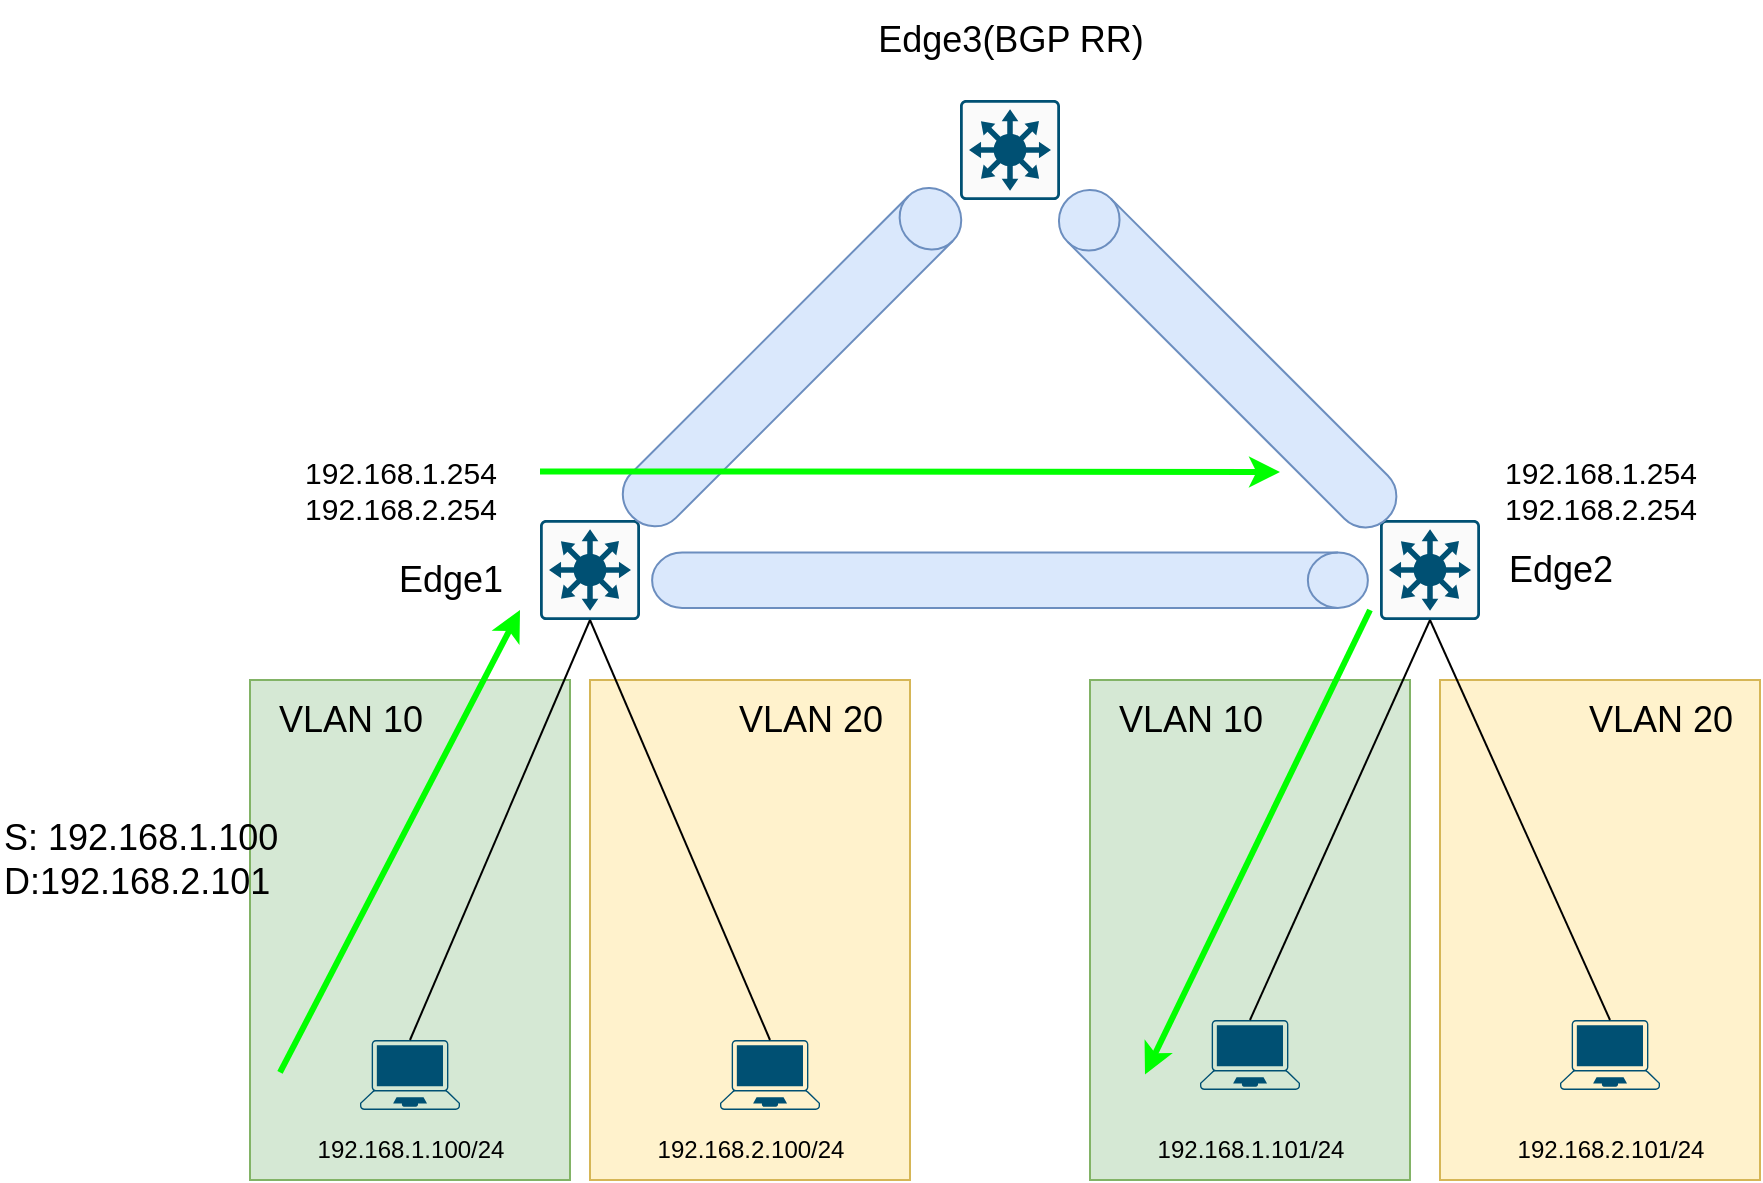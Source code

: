 <mxfile version="24.7.17" pages="4">
  <diagram id="K-3JpvacttfluJsSegxl" name="分佈式閘道">
    <mxGraphModel dx="2284" dy="836" grid="1" gridSize="10" guides="1" tooltips="1" connect="1" arrows="1" fold="1" page="1" pageScale="1" pageWidth="850" pageHeight="1100" math="0" shadow="0">
      <root>
        <mxCell id="0" />
        <mxCell id="1" parent="0" />
        <mxCell id="3mgmRTALLVWceIJX7Oc1-1" value="" style="rounded=0;whiteSpace=wrap;html=1;fillColor=#d5e8d4;strokeColor=#82b366;" vertex="1" parent="1">
          <mxGeometry x="455" y="470" width="160" height="250" as="geometry" />
        </mxCell>
        <mxCell id="3mgmRTALLVWceIJX7Oc1-2" value="" style="rounded=0;whiteSpace=wrap;html=1;fillColor=#fff2cc;strokeColor=#d6b656;" vertex="1" parent="1">
          <mxGeometry x="630" y="470" width="160" height="250" as="geometry" />
        </mxCell>
        <mxCell id="3mgmRTALLVWceIJX7Oc1-3" value="" style="rounded=0;whiteSpace=wrap;html=1;fillColor=#fff2cc;strokeColor=#d6b656;" vertex="1" parent="1">
          <mxGeometry x="205" y="470" width="160" height="250" as="geometry" />
        </mxCell>
        <mxCell id="3mgmRTALLVWceIJX7Oc1-4" value="" style="rounded=0;whiteSpace=wrap;html=1;fillColor=#d5e8d4;strokeColor=#82b366;" vertex="1" parent="1">
          <mxGeometry x="35" y="470" width="160" height="250" as="geometry" />
        </mxCell>
        <mxCell id="3mgmRTALLVWceIJX7Oc1-5" value="" style="sketch=0;points=[[0.015,0.015,0],[0.985,0.015,0],[0.985,0.985,0],[0.015,0.985,0],[0.25,0,0],[0.5,0,0],[0.75,0,0],[1,0.25,0],[1,0.5,0],[1,0.75,0],[0.75,1,0],[0.5,1,0],[0.25,1,0],[0,0.75,0],[0,0.5,0],[0,0.25,0]];verticalLabelPosition=bottom;html=1;verticalAlign=top;aspect=fixed;align=center;pointerEvents=1;shape=mxgraph.cisco19.rect;prIcon=l3_switch;fillColor=#FAFAFA;strokeColor=#005073;" vertex="1" parent="1">
          <mxGeometry x="390" y="180" width="50" height="50" as="geometry" />
        </mxCell>
        <mxCell id="3mgmRTALLVWceIJX7Oc1-6" value="" style="sketch=0;points=[[0.015,0.015,0],[0.985,0.015,0],[0.985,0.985,0],[0.015,0.985,0],[0.25,0,0],[0.5,0,0],[0.75,0,0],[1,0.25,0],[1,0.5,0],[1,0.75,0],[0.75,1,0],[0.5,1,0],[0.25,1,0],[0,0.75,0],[0,0.5,0],[0,0.25,0]];verticalLabelPosition=bottom;html=1;verticalAlign=top;aspect=fixed;align=center;pointerEvents=1;shape=mxgraph.cisco19.rect;prIcon=l3_switch;fillColor=#FAFAFA;strokeColor=#005073;" vertex="1" parent="1">
          <mxGeometry x="600" y="390" width="50" height="50" as="geometry" />
        </mxCell>
        <mxCell id="3mgmRTALLVWceIJX7Oc1-7" value="" style="sketch=0;points=[[0.015,0.015,0],[0.985,0.015,0],[0.985,0.985,0],[0.015,0.985,0],[0.25,0,0],[0.5,0,0],[0.75,0,0],[1,0.25,0],[1,0.5,0],[1,0.75,0],[0.75,1,0],[0.5,1,0],[0.25,1,0],[0,0.75,0],[0,0.5,0],[0,0.25,0]];verticalLabelPosition=bottom;html=1;verticalAlign=top;aspect=fixed;align=center;pointerEvents=1;shape=mxgraph.cisco19.rect;prIcon=l3_switch;fillColor=#FAFAFA;strokeColor=#005073;" vertex="1" parent="1">
          <mxGeometry x="180" y="390" width="50" height="50" as="geometry" />
        </mxCell>
        <mxCell id="3mgmRTALLVWceIJX7Oc1-8" value="" style="points=[[0.13,0.02,0],[0.5,0,0],[0.87,0.02,0],[0.885,0.4,0],[0.985,0.985,0],[0.5,1,0],[0.015,0.985,0],[0.115,0.4,0]];verticalLabelPosition=bottom;sketch=0;html=1;verticalAlign=top;aspect=fixed;align=center;pointerEvents=1;shape=mxgraph.cisco19.laptop;fillColor=#005073;strokeColor=none;" vertex="1" parent="1">
          <mxGeometry x="270" y="650" width="50" height="35" as="geometry" />
        </mxCell>
        <mxCell id="3mgmRTALLVWceIJX7Oc1-9" value="" style="points=[[0.13,0.02,0],[0.5,0,0],[0.87,0.02,0],[0.885,0.4,0],[0.985,0.985,0],[0.5,1,0],[0.015,0.985,0],[0.115,0.4,0]];verticalLabelPosition=bottom;sketch=0;html=1;verticalAlign=top;aspect=fixed;align=center;pointerEvents=1;shape=mxgraph.cisco19.laptop;fillColor=#005073;strokeColor=none;" vertex="1" parent="1">
          <mxGeometry x="90" y="650" width="50" height="35" as="geometry" />
        </mxCell>
        <mxCell id="3mgmRTALLVWceIJX7Oc1-10" value="" style="points=[[0.13,0.02,0],[0.5,0,0],[0.87,0.02,0],[0.885,0.4,0],[0.985,0.985,0],[0.5,1,0],[0.015,0.985,0],[0.115,0.4,0]];verticalLabelPosition=bottom;sketch=0;html=1;verticalAlign=top;aspect=fixed;align=center;pointerEvents=1;shape=mxgraph.cisco19.laptop;fillColor=#005073;strokeColor=none;" vertex="1" parent="1">
          <mxGeometry x="690" y="640" width="50" height="35" as="geometry" />
        </mxCell>
        <mxCell id="3mgmRTALLVWceIJX7Oc1-11" value="" style="points=[[0.13,0.02,0],[0.5,0,0],[0.87,0.02,0],[0.885,0.4,0],[0.985,0.985,0],[0.5,1,0],[0.015,0.985,0],[0.115,0.4,0]];verticalLabelPosition=bottom;sketch=0;html=1;verticalAlign=top;aspect=fixed;align=center;pointerEvents=1;shape=mxgraph.cisco19.laptop;fillColor=#005073;strokeColor=none;" vertex="1" parent="1">
          <mxGeometry x="510" y="640" width="50" height="35" as="geometry" />
        </mxCell>
        <mxCell id="3mgmRTALLVWceIJX7Oc1-12" value="" style="endArrow=none;html=1;rounded=0;entryX=0.5;entryY=1;entryDx=0;entryDy=0;entryPerimeter=0;exitX=0.5;exitY=0;exitDx=0;exitDy=0;exitPerimeter=0;" edge="1" parent="1" source="3mgmRTALLVWceIJX7Oc1-9" target="3mgmRTALLVWceIJX7Oc1-7">
          <mxGeometry width="50" height="50" relative="1" as="geometry">
            <mxPoint x="570" y="450" as="sourcePoint" />
            <mxPoint x="620" y="400" as="targetPoint" />
          </mxGeometry>
        </mxCell>
        <mxCell id="3mgmRTALLVWceIJX7Oc1-13" value="" style="endArrow=none;html=1;rounded=0;entryX=0.5;entryY=1;entryDx=0;entryDy=0;entryPerimeter=0;exitX=0.5;exitY=0;exitDx=0;exitDy=0;exitPerimeter=0;" edge="1" parent="1" source="3mgmRTALLVWceIJX7Oc1-8" target="3mgmRTALLVWceIJX7Oc1-7">
          <mxGeometry width="50" height="50" relative="1" as="geometry">
            <mxPoint x="125" y="660" as="sourcePoint" />
            <mxPoint x="215" y="450" as="targetPoint" />
          </mxGeometry>
        </mxCell>
        <mxCell id="3mgmRTALLVWceIJX7Oc1-14" value="" style="endArrow=none;html=1;rounded=0;entryX=0.5;entryY=1;entryDx=0;entryDy=0;entryPerimeter=0;exitX=0.5;exitY=0;exitDx=0;exitDy=0;exitPerimeter=0;" edge="1" parent="1" source="3mgmRTALLVWceIJX7Oc1-11" target="3mgmRTALLVWceIJX7Oc1-6">
          <mxGeometry width="50" height="50" relative="1" as="geometry">
            <mxPoint x="95" y="670" as="sourcePoint" />
            <mxPoint x="185" y="460" as="targetPoint" />
          </mxGeometry>
        </mxCell>
        <mxCell id="3mgmRTALLVWceIJX7Oc1-15" value="" style="endArrow=none;html=1;rounded=0;entryX=0.5;entryY=1;entryDx=0;entryDy=0;entryPerimeter=0;exitX=0.5;exitY=0;exitDx=0;exitDy=0;exitPerimeter=0;" edge="1" parent="1" source="3mgmRTALLVWceIJX7Oc1-10" target="3mgmRTALLVWceIJX7Oc1-6">
          <mxGeometry width="50" height="50" relative="1" as="geometry">
            <mxPoint x="105" y="680" as="sourcePoint" />
            <mxPoint x="195" y="470" as="targetPoint" />
          </mxGeometry>
        </mxCell>
        <mxCell id="3mgmRTALLVWceIJX7Oc1-16" value="" style="shape=cylinder3;whiteSpace=wrap;html=1;boundedLbl=1;backgroundOutline=1;size=15;rotation=45;fillColor=#dae8fc;strokeColor=#6c8ebf;" vertex="1" parent="1">
          <mxGeometry x="290.23" y="195.71" width="31.55" height="225.75" as="geometry" />
        </mxCell>
        <mxCell id="3mgmRTALLVWceIJX7Oc1-17" value="" style="shape=cylinder3;whiteSpace=wrap;html=1;boundedLbl=1;backgroundOutline=1;size=15;rotation=-45;fillColor=#dae8fc;strokeColor=#6c8ebf;" vertex="1" parent="1">
          <mxGeometry x="508.54" y="196.46" width="30.59" height="225.75" as="geometry" />
        </mxCell>
        <mxCell id="3mgmRTALLVWceIJX7Oc1-18" value="" style="shape=cylinder3;whiteSpace=wrap;html=1;boundedLbl=1;backgroundOutline=1;size=15;rotation=90;fillColor=#dae8fc;strokeColor=#6c8ebf;" vertex="1" parent="1">
          <mxGeometry x="401.17" y="241.18" width="27.65" height="357.88" as="geometry" />
        </mxCell>
        <mxCell id="3mgmRTALLVWceIJX7Oc1-19" value="&lt;font style=&quot;font-size: 18px;&quot;&gt;VLAN 10&lt;/font&gt;" style="text;html=1;align=center;verticalAlign=middle;resizable=0;points=[];autosize=1;strokeColor=none;fillColor=none;" vertex="1" parent="1">
          <mxGeometry x="35" y="470" width="100" height="40" as="geometry" />
        </mxCell>
        <mxCell id="3mgmRTALLVWceIJX7Oc1-20" value="&lt;font style=&quot;font-size: 18px;&quot;&gt;VLAN 10&lt;/font&gt;" style="text;html=1;align=center;verticalAlign=middle;resizable=0;points=[];autosize=1;strokeColor=none;fillColor=none;" vertex="1" parent="1">
          <mxGeometry x="455" y="470" width="100" height="40" as="geometry" />
        </mxCell>
        <mxCell id="3mgmRTALLVWceIJX7Oc1-21" value="&lt;font style=&quot;font-size: 18px;&quot;&gt;VLAN 20&lt;/font&gt;" style="text;html=1;align=center;verticalAlign=middle;resizable=0;points=[];autosize=1;strokeColor=none;fillColor=none;" vertex="1" parent="1">
          <mxGeometry x="265" y="470" width="100" height="40" as="geometry" />
        </mxCell>
        <mxCell id="3mgmRTALLVWceIJX7Oc1-22" value="&lt;font style=&quot;font-size: 18px;&quot;&gt;VLAN 20&lt;/font&gt;" style="text;html=1;align=center;verticalAlign=middle;resizable=0;points=[];autosize=1;strokeColor=none;fillColor=none;" vertex="1" parent="1">
          <mxGeometry x="690" y="470" width="100" height="40" as="geometry" />
        </mxCell>
        <mxCell id="3mgmRTALLVWceIJX7Oc1-23" value="192.168.1.100/24" style="text;html=1;align=center;verticalAlign=middle;resizable=0;points=[];autosize=1;strokeColor=none;fillColor=none;" vertex="1" parent="1">
          <mxGeometry x="55" y="690" width="120" height="30" as="geometry" />
        </mxCell>
        <mxCell id="3mgmRTALLVWceIJX7Oc1-24" value="192.168.1.101/24" style="text;html=1;align=center;verticalAlign=middle;resizable=0;points=[];autosize=1;strokeColor=none;fillColor=none;" vertex="1" parent="1">
          <mxGeometry x="475" y="690" width="120" height="30" as="geometry" />
        </mxCell>
        <mxCell id="3mgmRTALLVWceIJX7Oc1-25" value="192.168.2.101/24" style="text;html=1;align=center;verticalAlign=middle;resizable=0;points=[];autosize=1;strokeColor=none;fillColor=none;" vertex="1" parent="1">
          <mxGeometry x="655" y="690" width="120" height="30" as="geometry" />
        </mxCell>
        <mxCell id="3mgmRTALLVWceIJX7Oc1-26" value="192.168.2.100/24" style="text;html=1;align=center;verticalAlign=middle;resizable=0;points=[];autosize=1;strokeColor=none;fillColor=none;" vertex="1" parent="1">
          <mxGeometry x="225" y="690" width="120" height="30" as="geometry" />
        </mxCell>
        <mxCell id="3mgmRTALLVWceIJX7Oc1-27" value="&lt;font style=&quot;font-size: 18px;&quot;&gt;Edge2&lt;/font&gt;" style="text;html=1;align=center;verticalAlign=middle;resizable=0;points=[];autosize=1;strokeColor=none;fillColor=none;" vertex="1" parent="1">
          <mxGeometry x="650" y="395" width="80" height="40" as="geometry" />
        </mxCell>
        <mxCell id="3mgmRTALLVWceIJX7Oc1-28" value="&lt;font style=&quot;font-size: 18px;&quot;&gt;Edge1&lt;/font&gt;" style="text;html=1;align=center;verticalAlign=middle;resizable=0;points=[];autosize=1;strokeColor=none;fillColor=none;" vertex="1" parent="1">
          <mxGeometry x="95" y="400" width="80" height="40" as="geometry" />
        </mxCell>
        <mxCell id="3mgmRTALLVWceIJX7Oc1-29" value="&lt;font style=&quot;font-size: 18px;&quot;&gt;Edge3(BGP RR)&lt;/font&gt;" style="text;html=1;align=center;verticalAlign=middle;resizable=0;points=[];autosize=1;strokeColor=none;fillColor=none;" vertex="1" parent="1">
          <mxGeometry x="335" y="130" width="160" height="40" as="geometry" />
        </mxCell>
        <mxCell id="3mgmRTALLVWceIJX7Oc1-30" value="" style="endArrow=classic;html=1;rounded=0;strokeWidth=3;strokeColor=#00FF00;" edge="1" parent="1">
          <mxGeometry width="50" height="50" relative="1" as="geometry">
            <mxPoint x="50" y="666.21" as="sourcePoint" />
            <mxPoint x="170" y="435" as="targetPoint" />
          </mxGeometry>
        </mxCell>
        <mxCell id="3mgmRTALLVWceIJX7Oc1-31" value="" style="endArrow=classic;html=1;rounded=0;strokeWidth=3;strokeColor=#00FF00;" edge="1" parent="1">
          <mxGeometry width="50" height="50" relative="1" as="geometry">
            <mxPoint x="180" y="365.71" as="sourcePoint" />
            <mxPoint x="550" y="366" as="targetPoint" />
          </mxGeometry>
        </mxCell>
        <mxCell id="3mgmRTALLVWceIJX7Oc1-32" value="" style="endArrow=classic;html=1;rounded=0;strokeWidth=3;strokeColor=#00FF00;" edge="1" parent="1">
          <mxGeometry width="50" height="50" relative="1" as="geometry">
            <mxPoint x="595" y="435" as="sourcePoint" />
            <mxPoint x="482.5" y="667.21" as="targetPoint" />
          </mxGeometry>
        </mxCell>
        <mxCell id="3mgmRTALLVWceIJX7Oc1-34" value="&lt;font style=&quot;font-size: 18px;&quot;&gt;S: 192.168.1.100&lt;/font&gt;&lt;div style=&quot;font-size: 18px;&quot;&gt;&lt;font style=&quot;font-size: 18px;&quot;&gt;D:192.168.2.101&lt;/font&gt;&lt;/div&gt;" style="text;html=1;align=left;verticalAlign=middle;resizable=0;points=[];autosize=1;strokeColor=none;fillColor=none;" vertex="1" parent="1">
          <mxGeometry x="-90" y="530" width="160" height="60" as="geometry" />
        </mxCell>
        <mxCell id="3mgmRTALLVWceIJX7Oc1-35" value="&lt;font style=&quot;font-size: 15px;&quot;&gt;192.168.1.254&lt;/font&gt;&lt;div style=&quot;font-size: 15px;&quot;&gt;&lt;font style=&quot;font-size: 15px;&quot;&gt;192.168.2.254&lt;/font&gt;&lt;/div&gt;" style="text;html=1;align=center;verticalAlign=middle;resizable=0;points=[];autosize=1;strokeColor=none;fillColor=none;" vertex="1" parent="1">
          <mxGeometry x="50" y="350" width="120" height="50" as="geometry" />
        </mxCell>
        <mxCell id="3mgmRTALLVWceIJX7Oc1-36" value="&lt;font style=&quot;font-size: 15px;&quot;&gt;192.168.1.254&lt;/font&gt;&lt;div style=&quot;font-size: 15px;&quot;&gt;&lt;font style=&quot;font-size: 15px;&quot;&gt;192.168.2.254&lt;/font&gt;&lt;/div&gt;" style="text;html=1;align=center;verticalAlign=middle;resizable=0;points=[];autosize=1;strokeColor=none;fillColor=none;" vertex="1" parent="1">
          <mxGeometry x="650" y="350" width="120" height="50" as="geometry" />
        </mxCell>
      </root>
    </mxGraphModel>
  </diagram>
  <diagram id="qIt_5vMvzI_wqaIJIcvk" name="集中式閘道">
    <mxGraphModel dx="2284" dy="836" grid="1" gridSize="10" guides="1" tooltips="1" connect="1" arrows="1" fold="1" page="1" pageScale="1" pageWidth="850" pageHeight="1100" math="0" shadow="0">
      <root>
        <mxCell id="0" />
        <mxCell id="1" parent="0" />
        <mxCell id="SGpeHc1o-TQf6wAU5tKb-1" value="" style="rounded=0;whiteSpace=wrap;html=1;fillColor=#d5e8d4;strokeColor=#82b366;" vertex="1" parent="1">
          <mxGeometry x="455" y="470" width="160" height="250" as="geometry" />
        </mxCell>
        <mxCell id="SGpeHc1o-TQf6wAU5tKb-2" value="" style="rounded=0;whiteSpace=wrap;html=1;fillColor=#fff2cc;strokeColor=#d6b656;" vertex="1" parent="1">
          <mxGeometry x="630" y="470" width="160" height="250" as="geometry" />
        </mxCell>
        <mxCell id="SGpeHc1o-TQf6wAU5tKb-3" value="" style="rounded=0;whiteSpace=wrap;html=1;fillColor=#fff2cc;strokeColor=#d6b656;" vertex="1" parent="1">
          <mxGeometry x="205" y="470" width="160" height="250" as="geometry" />
        </mxCell>
        <mxCell id="SGpeHc1o-TQf6wAU5tKb-4" value="" style="rounded=0;whiteSpace=wrap;html=1;fillColor=#d5e8d4;strokeColor=#82b366;" vertex="1" parent="1">
          <mxGeometry x="35" y="470" width="160" height="250" as="geometry" />
        </mxCell>
        <mxCell id="SGpeHc1o-TQf6wAU5tKb-5" value="" style="sketch=0;points=[[0.015,0.015,0],[0.985,0.015,0],[0.985,0.985,0],[0.015,0.985,0],[0.25,0,0],[0.5,0,0],[0.75,0,0],[1,0.25,0],[1,0.5,0],[1,0.75,0],[0.75,1,0],[0.5,1,0],[0.25,1,0],[0,0.75,0],[0,0.5,0],[0,0.25,0]];verticalLabelPosition=bottom;html=1;verticalAlign=top;aspect=fixed;align=center;pointerEvents=1;shape=mxgraph.cisco19.rect;prIcon=l3_switch;fillColor=#FAFAFA;strokeColor=#005073;" vertex="1" parent="1">
          <mxGeometry x="390" y="180" width="50" height="50" as="geometry" />
        </mxCell>
        <mxCell id="SGpeHc1o-TQf6wAU5tKb-6" value="" style="sketch=0;points=[[0.015,0.015,0],[0.985,0.015,0],[0.985,0.985,0],[0.015,0.985,0],[0.25,0,0],[0.5,0,0],[0.75,0,0],[1,0.25,0],[1,0.5,0],[1,0.75,0],[0.75,1,0],[0.5,1,0],[0.25,1,0],[0,0.75,0],[0,0.5,0],[0,0.25,0]];verticalLabelPosition=bottom;html=1;verticalAlign=top;aspect=fixed;align=center;pointerEvents=1;shape=mxgraph.cisco19.rect;prIcon=l3_switch;fillColor=#FAFAFA;strokeColor=#005073;" vertex="1" parent="1">
          <mxGeometry x="600" y="390" width="50" height="50" as="geometry" />
        </mxCell>
        <mxCell id="SGpeHc1o-TQf6wAU5tKb-7" value="" style="sketch=0;points=[[0.015,0.015,0],[0.985,0.015,0],[0.985,0.985,0],[0.015,0.985,0],[0.25,0,0],[0.5,0,0],[0.75,0,0],[1,0.25,0],[1,0.5,0],[1,0.75,0],[0.75,1,0],[0.5,1,0],[0.25,1,0],[0,0.75,0],[0,0.5,0],[0,0.25,0]];verticalLabelPosition=bottom;html=1;verticalAlign=top;aspect=fixed;align=center;pointerEvents=1;shape=mxgraph.cisco19.rect;prIcon=l3_switch;fillColor=#FAFAFA;strokeColor=#005073;" vertex="1" parent="1">
          <mxGeometry x="180" y="390" width="50" height="50" as="geometry" />
        </mxCell>
        <mxCell id="SGpeHc1o-TQf6wAU5tKb-8" value="" style="points=[[0.13,0.02,0],[0.5,0,0],[0.87,0.02,0],[0.885,0.4,0],[0.985,0.985,0],[0.5,1,0],[0.015,0.985,0],[0.115,0.4,0]];verticalLabelPosition=bottom;sketch=0;html=1;verticalAlign=top;aspect=fixed;align=center;pointerEvents=1;shape=mxgraph.cisco19.laptop;fillColor=#005073;strokeColor=none;" vertex="1" parent="1">
          <mxGeometry x="270" y="650" width="50" height="35" as="geometry" />
        </mxCell>
        <mxCell id="SGpeHc1o-TQf6wAU5tKb-9" value="" style="points=[[0.13,0.02,0],[0.5,0,0],[0.87,0.02,0],[0.885,0.4,0],[0.985,0.985,0],[0.5,1,0],[0.015,0.985,0],[0.115,0.4,0]];verticalLabelPosition=bottom;sketch=0;html=1;verticalAlign=top;aspect=fixed;align=center;pointerEvents=1;shape=mxgraph.cisco19.laptop;fillColor=#005073;strokeColor=none;" vertex="1" parent="1">
          <mxGeometry x="90" y="650" width="50" height="35" as="geometry" />
        </mxCell>
        <mxCell id="SGpeHc1o-TQf6wAU5tKb-10" value="" style="points=[[0.13,0.02,0],[0.5,0,0],[0.87,0.02,0],[0.885,0.4,0],[0.985,0.985,0],[0.5,1,0],[0.015,0.985,0],[0.115,0.4,0]];verticalLabelPosition=bottom;sketch=0;html=1;verticalAlign=top;aspect=fixed;align=center;pointerEvents=1;shape=mxgraph.cisco19.laptop;fillColor=#005073;strokeColor=none;" vertex="1" parent="1">
          <mxGeometry x="690" y="640" width="50" height="35" as="geometry" />
        </mxCell>
        <mxCell id="SGpeHc1o-TQf6wAU5tKb-11" value="" style="points=[[0.13,0.02,0],[0.5,0,0],[0.87,0.02,0],[0.885,0.4,0],[0.985,0.985,0],[0.5,1,0],[0.015,0.985,0],[0.115,0.4,0]];verticalLabelPosition=bottom;sketch=0;html=1;verticalAlign=top;aspect=fixed;align=center;pointerEvents=1;shape=mxgraph.cisco19.laptop;fillColor=#005073;strokeColor=none;" vertex="1" parent="1">
          <mxGeometry x="510" y="640" width="50" height="35" as="geometry" />
        </mxCell>
        <mxCell id="SGpeHc1o-TQf6wAU5tKb-12" value="" style="endArrow=none;html=1;rounded=0;entryX=0.5;entryY=1;entryDx=0;entryDy=0;entryPerimeter=0;exitX=0.5;exitY=0;exitDx=0;exitDy=0;exitPerimeter=0;" edge="1" parent="1" source="SGpeHc1o-TQf6wAU5tKb-9" target="SGpeHc1o-TQf6wAU5tKb-7">
          <mxGeometry width="50" height="50" relative="1" as="geometry">
            <mxPoint x="570" y="450" as="sourcePoint" />
            <mxPoint x="620" y="400" as="targetPoint" />
          </mxGeometry>
        </mxCell>
        <mxCell id="SGpeHc1o-TQf6wAU5tKb-13" value="" style="endArrow=none;html=1;rounded=0;entryX=0.5;entryY=1;entryDx=0;entryDy=0;entryPerimeter=0;exitX=0.5;exitY=0;exitDx=0;exitDy=0;exitPerimeter=0;" edge="1" parent="1" source="SGpeHc1o-TQf6wAU5tKb-8" target="SGpeHc1o-TQf6wAU5tKb-7">
          <mxGeometry width="50" height="50" relative="1" as="geometry">
            <mxPoint x="125" y="660" as="sourcePoint" />
            <mxPoint x="215" y="450" as="targetPoint" />
          </mxGeometry>
        </mxCell>
        <mxCell id="SGpeHc1o-TQf6wAU5tKb-14" value="" style="endArrow=none;html=1;rounded=0;entryX=0.5;entryY=1;entryDx=0;entryDy=0;entryPerimeter=0;exitX=0.5;exitY=0;exitDx=0;exitDy=0;exitPerimeter=0;" edge="1" parent="1" source="SGpeHc1o-TQf6wAU5tKb-11" target="SGpeHc1o-TQf6wAU5tKb-6">
          <mxGeometry width="50" height="50" relative="1" as="geometry">
            <mxPoint x="95" y="670" as="sourcePoint" />
            <mxPoint x="185" y="460" as="targetPoint" />
          </mxGeometry>
        </mxCell>
        <mxCell id="SGpeHc1o-TQf6wAU5tKb-15" value="" style="endArrow=none;html=1;rounded=0;entryX=0.5;entryY=1;entryDx=0;entryDy=0;entryPerimeter=0;exitX=0.5;exitY=0;exitDx=0;exitDy=0;exitPerimeter=0;" edge="1" parent="1" source="SGpeHc1o-TQf6wAU5tKb-10" target="SGpeHc1o-TQf6wAU5tKb-6">
          <mxGeometry width="50" height="50" relative="1" as="geometry">
            <mxPoint x="105" y="680" as="sourcePoint" />
            <mxPoint x="195" y="470" as="targetPoint" />
          </mxGeometry>
        </mxCell>
        <mxCell id="SGpeHc1o-TQf6wAU5tKb-16" value="" style="shape=cylinder3;whiteSpace=wrap;html=1;boundedLbl=1;backgroundOutline=1;size=15;rotation=45;fillColor=#dae8fc;strokeColor=#6c8ebf;" vertex="1" parent="1">
          <mxGeometry x="290.23" y="195.71" width="31.55" height="225.75" as="geometry" />
        </mxCell>
        <mxCell id="SGpeHc1o-TQf6wAU5tKb-17" value="" style="shape=cylinder3;whiteSpace=wrap;html=1;boundedLbl=1;backgroundOutline=1;size=15;rotation=-45;fillColor=#dae8fc;strokeColor=#6c8ebf;" vertex="1" parent="1">
          <mxGeometry x="508.54" y="196.46" width="30.59" height="225.75" as="geometry" />
        </mxCell>
        <mxCell id="SGpeHc1o-TQf6wAU5tKb-18" value="" style="shape=cylinder3;whiteSpace=wrap;html=1;boundedLbl=1;backgroundOutline=1;size=15;rotation=90;fillColor=#dae8fc;strokeColor=#6c8ebf;" vertex="1" parent="1">
          <mxGeometry x="401.17" y="241.18" width="27.65" height="357.88" as="geometry" />
        </mxCell>
        <mxCell id="SGpeHc1o-TQf6wAU5tKb-19" value="&lt;font style=&quot;font-size: 18px;&quot;&gt;VLAN 10&lt;/font&gt;" style="text;html=1;align=center;verticalAlign=middle;resizable=0;points=[];autosize=1;strokeColor=none;fillColor=none;" vertex="1" parent="1">
          <mxGeometry x="35" y="470" width="100" height="40" as="geometry" />
        </mxCell>
        <mxCell id="SGpeHc1o-TQf6wAU5tKb-20" value="&lt;font style=&quot;font-size: 18px;&quot;&gt;VLAN 10&lt;/font&gt;" style="text;html=1;align=center;verticalAlign=middle;resizable=0;points=[];autosize=1;strokeColor=none;fillColor=none;" vertex="1" parent="1">
          <mxGeometry x="455" y="470" width="100" height="40" as="geometry" />
        </mxCell>
        <mxCell id="SGpeHc1o-TQf6wAU5tKb-21" value="&lt;font style=&quot;font-size: 18px;&quot;&gt;VLAN 20&lt;/font&gt;" style="text;html=1;align=center;verticalAlign=middle;resizable=0;points=[];autosize=1;strokeColor=none;fillColor=none;" vertex="1" parent="1">
          <mxGeometry x="265" y="470" width="100" height="40" as="geometry" />
        </mxCell>
        <mxCell id="SGpeHc1o-TQf6wAU5tKb-22" value="&lt;font style=&quot;font-size: 18px;&quot;&gt;VLAN 20&lt;/font&gt;" style="text;html=1;align=center;verticalAlign=middle;resizable=0;points=[];autosize=1;strokeColor=none;fillColor=none;" vertex="1" parent="1">
          <mxGeometry x="690" y="470" width="100" height="40" as="geometry" />
        </mxCell>
        <mxCell id="SGpeHc1o-TQf6wAU5tKb-23" value="192.168.1.100/24" style="text;html=1;align=center;verticalAlign=middle;resizable=0;points=[];autosize=1;strokeColor=none;fillColor=none;" vertex="1" parent="1">
          <mxGeometry x="55" y="690" width="120" height="30" as="geometry" />
        </mxCell>
        <mxCell id="SGpeHc1o-TQf6wAU5tKb-24" value="192.168.1.101/24" style="text;html=1;align=center;verticalAlign=middle;resizable=0;points=[];autosize=1;strokeColor=none;fillColor=none;" vertex="1" parent="1">
          <mxGeometry x="475" y="690" width="120" height="30" as="geometry" />
        </mxCell>
        <mxCell id="SGpeHc1o-TQf6wAU5tKb-25" value="192.168.2.101/24" style="text;html=1;align=center;verticalAlign=middle;resizable=0;points=[];autosize=1;strokeColor=none;fillColor=none;" vertex="1" parent="1">
          <mxGeometry x="655" y="690" width="120" height="30" as="geometry" />
        </mxCell>
        <mxCell id="SGpeHc1o-TQf6wAU5tKb-26" value="192.168.2.100/24" style="text;html=1;align=center;verticalAlign=middle;resizable=0;points=[];autosize=1;strokeColor=none;fillColor=none;" vertex="1" parent="1">
          <mxGeometry x="225" y="690" width="120" height="30" as="geometry" />
        </mxCell>
        <mxCell id="SGpeHc1o-TQf6wAU5tKb-27" value="&lt;font style=&quot;font-size: 18px;&quot;&gt;Edge2&lt;/font&gt;" style="text;html=1;align=center;verticalAlign=middle;resizable=0;points=[];autosize=1;strokeColor=none;fillColor=none;" vertex="1" parent="1">
          <mxGeometry x="650" y="395" width="80" height="40" as="geometry" />
        </mxCell>
        <mxCell id="SGpeHc1o-TQf6wAU5tKb-28" value="&lt;font style=&quot;font-size: 18px;&quot;&gt;Edge1&lt;/font&gt;" style="text;html=1;align=center;verticalAlign=middle;resizable=0;points=[];autosize=1;strokeColor=none;fillColor=none;" vertex="1" parent="1">
          <mxGeometry x="95" y="400" width="80" height="40" as="geometry" />
        </mxCell>
        <mxCell id="SGpeHc1o-TQf6wAU5tKb-29" value="&lt;font style=&quot;font-size: 18px;&quot;&gt;Edge3(BGP RR)&lt;/font&gt;" style="text;html=1;align=center;verticalAlign=middle;resizable=0;points=[];autosize=1;strokeColor=none;fillColor=none;" vertex="1" parent="1">
          <mxGeometry x="335" y="130" width="160" height="40" as="geometry" />
        </mxCell>
        <mxCell id="SGpeHc1o-TQf6wAU5tKb-31" value="" style="endArrow=classic;html=1;rounded=0;strokeWidth=3;strokeColor=#00FF00;" edge="1" parent="1">
          <mxGeometry width="50" height="50" relative="1" as="geometry">
            <mxPoint x="50" y="666.21" as="sourcePoint" />
            <mxPoint x="170" y="435" as="targetPoint" />
          </mxGeometry>
        </mxCell>
        <mxCell id="SGpeHc1o-TQf6wAU5tKb-32" value="" style="endArrow=classic;html=1;rounded=0;strokeWidth=3;strokeColor=#00FF00;" edge="1" parent="1">
          <mxGeometry width="50" height="50" relative="1" as="geometry">
            <mxPoint x="180" y="365.71" as="sourcePoint" />
            <mxPoint x="350" y="195.71" as="targetPoint" />
          </mxGeometry>
        </mxCell>
        <mxCell id="SGpeHc1o-TQf6wAU5tKb-33" value="" style="endArrow=classic;html=1;rounded=0;strokeWidth=3;strokeColor=#00FF00;" edge="1" parent="1">
          <mxGeometry width="50" height="50" relative="1" as="geometry">
            <mxPoint x="460" y="190" as="sourcePoint" />
            <mxPoint x="655" y="370" as="targetPoint" />
          </mxGeometry>
        </mxCell>
        <mxCell id="SGpeHc1o-TQf6wAU5tKb-34" value="" style="endArrow=classic;html=1;rounded=0;strokeWidth=3;strokeColor=#00FF00;" edge="1" parent="1">
          <mxGeometry width="50" height="50" relative="1" as="geometry">
            <mxPoint x="670" y="450" as="sourcePoint" />
            <mxPoint x="780" y="670" as="targetPoint" />
          </mxGeometry>
        </mxCell>
        <mxCell id="SGpeHc1o-TQf6wAU5tKb-35" value="&lt;font style=&quot;font-size: 18px;&quot;&gt;S: 192.168.1.100&lt;/font&gt;&lt;div style=&quot;font-size: 18px;&quot;&gt;&lt;font style=&quot;font-size: 18px;&quot;&gt;D:192.168.2.101&lt;/font&gt;&lt;/div&gt;" style="text;html=1;align=left;verticalAlign=middle;resizable=0;points=[];autosize=1;strokeColor=none;fillColor=none;" vertex="1" parent="1">
          <mxGeometry x="-90" y="530" width="160" height="60" as="geometry" />
        </mxCell>
        <mxCell id="M_T5fH5Jgrrd4cozcJhu-1" value="&lt;font style=&quot;font-size: 15px;&quot;&gt;192.168.1.254&lt;/font&gt;&lt;div style=&quot;font-size: 15px;&quot;&gt;&lt;font style=&quot;font-size: 15px;&quot;&gt;192.168.2.254&lt;/font&gt;&lt;/div&gt;" style="text;html=1;align=center;verticalAlign=middle;resizable=0;points=[];autosize=1;strokeColor=none;fillColor=none;" vertex="1" parent="1">
          <mxGeometry x="355" y="70" width="120" height="50" as="geometry" />
        </mxCell>
      </root>
    </mxGraphModel>
  </diagram>
  <diagram id="WNvJqf95wUkP5RhPwrRD" name="VTEP-2">
    <mxGraphModel dx="2284" dy="1936" grid="1" gridSize="10" guides="1" tooltips="1" connect="1" arrows="1" fold="1" page="1" pageScale="1" pageWidth="850" pageHeight="1100" math="0" shadow="0">
      <root>
        <mxCell id="0" />
        <mxCell id="1" parent="0" />
        <mxCell id="Nh4E8_tZgigYwHagl3ml-1" value="" style="rounded=0;whiteSpace=wrap;html=1;fillColor=#d5e8d4;strokeColor=#82b366;" vertex="1" parent="1">
          <mxGeometry x="455" y="470" width="160" height="250" as="geometry" />
        </mxCell>
        <mxCell id="Nh4E8_tZgigYwHagl3ml-2" value="" style="rounded=0;whiteSpace=wrap;html=1;fillColor=#fff2cc;strokeColor=#d6b656;" vertex="1" parent="1">
          <mxGeometry x="630" y="470" width="160" height="250" as="geometry" />
        </mxCell>
        <mxCell id="Nh4E8_tZgigYwHagl3ml-3" value="" style="rounded=0;whiteSpace=wrap;html=1;fillColor=#fff2cc;strokeColor=#d6b656;" vertex="1" parent="1">
          <mxGeometry x="205" y="470" width="160" height="250" as="geometry" />
        </mxCell>
        <mxCell id="Nh4E8_tZgigYwHagl3ml-4" value="" style="rounded=0;whiteSpace=wrap;html=1;fillColor=#d5e8d4;strokeColor=#82b366;" vertex="1" parent="1">
          <mxGeometry x="35" y="470" width="160" height="250" as="geometry" />
        </mxCell>
        <mxCell id="Nh4E8_tZgigYwHagl3ml-5" value="" style="sketch=0;points=[[0.015,0.015,0],[0.985,0.015,0],[0.985,0.985,0],[0.015,0.985,0],[0.25,0,0],[0.5,0,0],[0.75,0,0],[1,0.25,0],[1,0.5,0],[1,0.75,0],[0.75,1,0],[0.5,1,0],[0.25,1,0],[0,0.75,0],[0,0.5,0],[0,0.25,0]];verticalLabelPosition=bottom;html=1;verticalAlign=top;aspect=fixed;align=center;pointerEvents=1;shape=mxgraph.cisco19.rect;prIcon=l3_switch;fillColor=#FAFAFA;strokeColor=#005073;" vertex="1" parent="1">
          <mxGeometry x="390" y="180" width="50" height="50" as="geometry" />
        </mxCell>
        <mxCell id="Nh4E8_tZgigYwHagl3ml-6" value="" style="sketch=0;points=[[0.015,0.015,0],[0.985,0.015,0],[0.985,0.985,0],[0.015,0.985,0],[0.25,0,0],[0.5,0,0],[0.75,0,0],[1,0.25,0],[1,0.5,0],[1,0.75,0],[0.75,1,0],[0.5,1,0],[0.25,1,0],[0,0.75,0],[0,0.5,0],[0,0.25,0]];verticalLabelPosition=bottom;html=1;verticalAlign=top;aspect=fixed;align=center;pointerEvents=1;shape=mxgraph.cisco19.rect;prIcon=l3_switch;fillColor=#FAFAFA;strokeColor=#005073;" vertex="1" parent="1">
          <mxGeometry x="600" y="390" width="50" height="50" as="geometry" />
        </mxCell>
        <mxCell id="Nh4E8_tZgigYwHagl3ml-7" value="" style="sketch=0;points=[[0.015,0.015,0],[0.985,0.015,0],[0.985,0.985,0],[0.015,0.985,0],[0.25,0,0],[0.5,0,0],[0.75,0,0],[1,0.25,0],[1,0.5,0],[1,0.75,0],[0.75,1,0],[0.5,1,0],[0.25,1,0],[0,0.75,0],[0,0.5,0],[0,0.25,0]];verticalLabelPosition=bottom;html=1;verticalAlign=top;aspect=fixed;align=center;pointerEvents=1;shape=mxgraph.cisco19.rect;prIcon=l3_switch;fillColor=#FAFAFA;strokeColor=#005073;" vertex="1" parent="1">
          <mxGeometry x="180" y="390" width="50" height="50" as="geometry" />
        </mxCell>
        <mxCell id="Nh4E8_tZgigYwHagl3ml-8" value="" style="points=[[0.13,0.02,0],[0.5,0,0],[0.87,0.02,0],[0.885,0.4,0],[0.985,0.985,0],[0.5,1,0],[0.015,0.985,0],[0.115,0.4,0]];verticalLabelPosition=bottom;sketch=0;html=1;verticalAlign=top;aspect=fixed;align=center;pointerEvents=1;shape=mxgraph.cisco19.laptop;fillColor=#005073;strokeColor=none;" vertex="1" parent="1">
          <mxGeometry x="270" y="650" width="50" height="35" as="geometry" />
        </mxCell>
        <mxCell id="Nh4E8_tZgigYwHagl3ml-9" value="" style="points=[[0.13,0.02,0],[0.5,0,0],[0.87,0.02,0],[0.885,0.4,0],[0.985,0.985,0],[0.5,1,0],[0.015,0.985,0],[0.115,0.4,0]];verticalLabelPosition=bottom;sketch=0;html=1;verticalAlign=top;aspect=fixed;align=center;pointerEvents=1;shape=mxgraph.cisco19.laptop;fillColor=#005073;strokeColor=none;" vertex="1" parent="1">
          <mxGeometry x="90" y="650" width="50" height="35" as="geometry" />
        </mxCell>
        <mxCell id="Nh4E8_tZgigYwHagl3ml-10" value="" style="points=[[0.13,0.02,0],[0.5,0,0],[0.87,0.02,0],[0.885,0.4,0],[0.985,0.985,0],[0.5,1,0],[0.015,0.985,0],[0.115,0.4,0]];verticalLabelPosition=bottom;sketch=0;html=1;verticalAlign=top;aspect=fixed;align=center;pointerEvents=1;shape=mxgraph.cisco19.laptop;fillColor=#005073;strokeColor=none;" vertex="1" parent="1">
          <mxGeometry x="690" y="640" width="50" height="35" as="geometry" />
        </mxCell>
        <mxCell id="Nh4E8_tZgigYwHagl3ml-11" value="" style="points=[[0.13,0.02,0],[0.5,0,0],[0.87,0.02,0],[0.885,0.4,0],[0.985,0.985,0],[0.5,1,0],[0.015,0.985,0],[0.115,0.4,0]];verticalLabelPosition=bottom;sketch=0;html=1;verticalAlign=top;aspect=fixed;align=center;pointerEvents=1;shape=mxgraph.cisco19.laptop;fillColor=#005073;strokeColor=none;" vertex="1" parent="1">
          <mxGeometry x="510" y="640" width="50" height="35" as="geometry" />
        </mxCell>
        <mxCell id="Nh4E8_tZgigYwHagl3ml-12" value="" style="endArrow=none;html=1;rounded=0;entryX=0.5;entryY=1;entryDx=0;entryDy=0;entryPerimeter=0;exitX=0.5;exitY=0;exitDx=0;exitDy=0;exitPerimeter=0;" edge="1" parent="1" source="Nh4E8_tZgigYwHagl3ml-9" target="Nh4E8_tZgigYwHagl3ml-7">
          <mxGeometry width="50" height="50" relative="1" as="geometry">
            <mxPoint x="570" y="450" as="sourcePoint" />
            <mxPoint x="620" y="400" as="targetPoint" />
          </mxGeometry>
        </mxCell>
        <mxCell id="Nh4E8_tZgigYwHagl3ml-13" value="" style="endArrow=none;html=1;rounded=0;entryX=0.5;entryY=1;entryDx=0;entryDy=0;entryPerimeter=0;exitX=0.5;exitY=0;exitDx=0;exitDy=0;exitPerimeter=0;" edge="1" parent="1" source="Nh4E8_tZgigYwHagl3ml-8" target="Nh4E8_tZgigYwHagl3ml-7">
          <mxGeometry width="50" height="50" relative="1" as="geometry">
            <mxPoint x="125" y="660" as="sourcePoint" />
            <mxPoint x="215" y="450" as="targetPoint" />
          </mxGeometry>
        </mxCell>
        <mxCell id="Nh4E8_tZgigYwHagl3ml-14" value="" style="endArrow=none;html=1;rounded=0;entryX=0.5;entryY=1;entryDx=0;entryDy=0;entryPerimeter=0;exitX=0.5;exitY=0;exitDx=0;exitDy=0;exitPerimeter=0;" edge="1" parent="1" source="Nh4E8_tZgigYwHagl3ml-11" target="Nh4E8_tZgigYwHagl3ml-6">
          <mxGeometry width="50" height="50" relative="1" as="geometry">
            <mxPoint x="95" y="670" as="sourcePoint" />
            <mxPoint x="185" y="460" as="targetPoint" />
          </mxGeometry>
        </mxCell>
        <mxCell id="Nh4E8_tZgigYwHagl3ml-15" value="" style="endArrow=none;html=1;rounded=0;entryX=0.5;entryY=1;entryDx=0;entryDy=0;entryPerimeter=0;exitX=0.5;exitY=0;exitDx=0;exitDy=0;exitPerimeter=0;" edge="1" parent="1" source="Nh4E8_tZgigYwHagl3ml-10" target="Nh4E8_tZgigYwHagl3ml-6">
          <mxGeometry width="50" height="50" relative="1" as="geometry">
            <mxPoint x="105" y="680" as="sourcePoint" />
            <mxPoint x="195" y="470" as="targetPoint" />
          </mxGeometry>
        </mxCell>
        <mxCell id="Nh4E8_tZgigYwHagl3ml-16" value="" style="shape=cylinder3;whiteSpace=wrap;html=1;boundedLbl=1;backgroundOutline=1;size=15;rotation=45;fillColor=#dae8fc;strokeColor=#6c8ebf;" vertex="1" parent="1">
          <mxGeometry x="290.23" y="195.71" width="31.55" height="225.75" as="geometry" />
        </mxCell>
        <mxCell id="Nh4E8_tZgigYwHagl3ml-17" value="" style="shape=cylinder3;whiteSpace=wrap;html=1;boundedLbl=1;backgroundOutline=1;size=15;rotation=-45;fillColor=#dae8fc;strokeColor=#6c8ebf;" vertex="1" parent="1">
          <mxGeometry x="508.54" y="196.46" width="30.59" height="225.75" as="geometry" />
        </mxCell>
        <mxCell id="Nh4E8_tZgigYwHagl3ml-18" value="" style="shape=cylinder3;whiteSpace=wrap;html=1;boundedLbl=1;backgroundOutline=1;size=15;rotation=90;fillColor=#dae8fc;strokeColor=#6c8ebf;" vertex="1" parent="1">
          <mxGeometry x="401.17" y="241.18" width="27.65" height="357.88" as="geometry" />
        </mxCell>
        <mxCell id="Nh4E8_tZgigYwHagl3ml-19" value="&lt;font style=&quot;font-size: 18px;&quot;&gt;VLAN 10&lt;/font&gt;" style="text;html=1;align=center;verticalAlign=middle;resizable=0;points=[];autosize=1;strokeColor=none;fillColor=none;" vertex="1" parent="1">
          <mxGeometry x="35" y="470" width="100" height="40" as="geometry" />
        </mxCell>
        <mxCell id="Nh4E8_tZgigYwHagl3ml-20" value="&lt;font style=&quot;font-size: 18px;&quot;&gt;VLAN 10&lt;/font&gt;" style="text;html=1;align=center;verticalAlign=middle;resizable=0;points=[];autosize=1;strokeColor=none;fillColor=none;" vertex="1" parent="1">
          <mxGeometry x="455" y="470" width="100" height="40" as="geometry" />
        </mxCell>
        <mxCell id="Nh4E8_tZgigYwHagl3ml-21" value="&lt;font style=&quot;font-size: 18px;&quot;&gt;VLAN 20&lt;/font&gt;" style="text;html=1;align=center;verticalAlign=middle;resizable=0;points=[];autosize=1;strokeColor=none;fillColor=none;" vertex="1" parent="1">
          <mxGeometry x="265" y="470" width="100" height="40" as="geometry" />
        </mxCell>
        <mxCell id="Nh4E8_tZgigYwHagl3ml-22" value="&lt;font style=&quot;font-size: 18px;&quot;&gt;VLAN 20&lt;/font&gt;" style="text;html=1;align=center;verticalAlign=middle;resizable=0;points=[];autosize=1;strokeColor=none;fillColor=none;" vertex="1" parent="1">
          <mxGeometry x="690" y="470" width="100" height="40" as="geometry" />
        </mxCell>
        <mxCell id="Nh4E8_tZgigYwHagl3ml-23" value="192.168.1.100/24" style="text;html=1;align=center;verticalAlign=middle;resizable=0;points=[];autosize=1;strokeColor=none;fillColor=none;" vertex="1" parent="1">
          <mxGeometry x="55" y="690" width="120" height="30" as="geometry" />
        </mxCell>
        <mxCell id="Nh4E8_tZgigYwHagl3ml-24" value="192.168.1.101/24" style="text;html=1;align=center;verticalAlign=middle;resizable=0;points=[];autosize=1;strokeColor=none;fillColor=none;" vertex="1" parent="1">
          <mxGeometry x="475" y="690" width="120" height="30" as="geometry" />
        </mxCell>
        <mxCell id="Nh4E8_tZgigYwHagl3ml-25" value="192.168.2.101/24" style="text;html=1;align=center;verticalAlign=middle;resizable=0;points=[];autosize=1;strokeColor=none;fillColor=none;" vertex="1" parent="1">
          <mxGeometry x="655" y="690" width="120" height="30" as="geometry" />
        </mxCell>
        <mxCell id="Nh4E8_tZgigYwHagl3ml-26" value="192.168.2.100/24" style="text;html=1;align=center;verticalAlign=middle;resizable=0;points=[];autosize=1;strokeColor=none;fillColor=none;" vertex="1" parent="1">
          <mxGeometry x="225" y="690" width="120" height="30" as="geometry" />
        </mxCell>
        <mxCell id="Nh4E8_tZgigYwHagl3ml-29" value="&lt;font style=&quot;font-size: 18px;&quot;&gt;Edge2&lt;/font&gt;" style="text;html=1;align=center;verticalAlign=middle;resizable=0;points=[];autosize=1;strokeColor=none;fillColor=none;" vertex="1" parent="1">
          <mxGeometry x="650" y="395" width="80" height="40" as="geometry" />
        </mxCell>
        <mxCell id="Nh4E8_tZgigYwHagl3ml-30" value="&lt;font style=&quot;font-size: 18px;&quot;&gt;Edge1&lt;/font&gt;" style="text;html=1;align=center;verticalAlign=middle;resizable=0;points=[];autosize=1;strokeColor=none;fillColor=none;" vertex="1" parent="1">
          <mxGeometry x="95" y="400" width="80" height="40" as="geometry" />
        </mxCell>
        <mxCell id="Nh4E8_tZgigYwHagl3ml-31" value="&lt;font style=&quot;font-size: 18px;&quot;&gt;Edge3(BGP RR)&lt;/font&gt;" style="text;html=1;align=center;verticalAlign=middle;resizable=0;points=[];autosize=1;strokeColor=none;fillColor=none;" vertex="1" parent="1">
          <mxGeometry x="435" y="180" width="160" height="40" as="geometry" />
        </mxCell>
        <mxCell id="Nh4E8_tZgigYwHagl3ml-33" value="&lt;div style=&quot;color: #e1e4e8;background-color: #24292e;font-family: Consolas, &#39;Courier New&#39;, monospace;font-weight: normal;font-size: 14px;line-height: 19px;white-space: pre;&quot;&gt;&lt;div&gt;&lt;span style=&quot;color: #b392f0;&quot;&gt;vlan&lt;/span&gt;&lt;span style=&quot;color: #e1e4e8;&quot;&gt; &lt;/span&gt;&lt;span style=&quot;color: #79b8ff;&quot;&gt;10&lt;/span&gt;&lt;/div&gt;&lt;div&gt;&lt;span style=&quot;color: #e1e4e8;&quot;&gt;&amp;nbsp; &amp;nbsp; &lt;/span&gt;&lt;span style=&quot;color: #b392f0;&quot;&gt;vn-segment&lt;/span&gt;&lt;span style=&quot;color: #e1e4e8;&quot;&gt; &lt;/span&gt;&lt;span style=&quot;color: #79b8ff;&quot;&gt;10&lt;/span&gt;&lt;span style=&quot;color: #e1e4e8;&quot;&gt; &lt;/span&gt;&lt;span style=&quot;color: #6a737d;&quot;&gt;#binding VNI&lt;/span&gt;&lt;/div&gt;&lt;div&gt;&lt;span style=&quot;color: #b392f0;&quot;&gt;vlan&lt;/span&gt;&lt;span style=&quot;color: #e1e4e8;&quot;&gt; &lt;/span&gt;&lt;span style=&quot;color: #79b8ff;&quot;&gt;20&lt;/span&gt;&lt;span style=&quot;color: #e1e4e8;&quot;&gt; &lt;/span&gt;&lt;/div&gt;&lt;div&gt;&lt;span style=&quot;color: #e1e4e8;&quot;&gt;&amp;nbsp; &amp;nbsp; &lt;/span&gt;&lt;span style=&quot;color: #b392f0;&quot;&gt;vn-segment&lt;/span&gt;&lt;span style=&quot;color: #e1e4e8;&quot;&gt; &lt;/span&gt;&lt;span style=&quot;color: #79b8ff;&quot;&gt;20&lt;/span&gt;&lt;span style=&quot;color: #e1e4e8;&quot;&gt; &lt;/span&gt;&lt;span style=&quot;color: #6a737d;&quot;&gt;#binding VNI&lt;/span&gt;&lt;/div&gt;&lt;div&gt;&lt;div style=&quot;line-height: 19px;&quot;&gt;&lt;div&gt;&lt;span style=&quot;color: #b392f0;&quot;&gt;int&lt;/span&gt; &lt;span style=&quot;color: #9ecbff;&quot;&gt;nve&lt;/span&gt; &lt;span style=&quot;color: #79b8ff;&quot;&gt;1&lt;/span&gt;&lt;/div&gt;&lt;div&gt;&amp;nbsp; &amp;nbsp; &lt;span style=&quot;color: #b392f0;&quot;&gt;no&lt;/span&gt; &lt;span style=&quot;color: #9ecbff;&quot;&gt;shutdown&lt;/span&gt; &lt;/div&gt;&lt;div&gt;&amp;nbsp; &amp;nbsp; &lt;span style=&quot;color: #b392f0;&quot;&gt;source-interface&lt;/span&gt; &lt;span style=&quot;color: #9ecbff;&quot;&gt;loopback&lt;/span&gt; &lt;span style=&quot;color: #79b8ff;&quot;&gt;0&lt;/span&gt;&lt;/div&gt;&lt;div&gt;&amp;nbsp; &amp;nbsp; &lt;span style=&quot;color: #b392f0;&quot;&gt;member&lt;/span&gt; &lt;span style=&quot;color: #9ecbff;&quot;&gt;vni&lt;/span&gt; &lt;span style=&quot;color: #79b8ff;&quot;&gt;10&lt;/span&gt; &lt;/div&gt;&lt;div&gt;&amp;nbsp; &amp;nbsp; &amp;nbsp; &amp;nbsp; &lt;span style=&quot;color: #b392f0;&quot;&gt;ingress-replication&lt;/span&gt; &lt;span style=&quot;color: #9ecbff;&quot;&gt;protocol&lt;/span&gt; &lt;span style=&quot;color: #9ecbff;&quot;&gt;static&lt;/span&gt;&lt;/div&gt;&lt;div&gt;&amp;nbsp; &amp;nbsp; &amp;nbsp; &amp;nbsp; &amp;nbsp; &amp;nbsp; &lt;span style=&quot;color: #b392f0;&quot;&gt;peer-ip&lt;/span&gt; &lt;span style=&quot;color: #79b8ff;&quot;&gt;2.2.2.2&lt;/span&gt; &lt;/div&gt;&lt;div&gt;&amp;nbsp; &amp;nbsp; &amp;nbsp; &amp;nbsp; &amp;nbsp; &amp;nbsp; &lt;span style=&quot;color: #b392f0;&quot;&gt;peer-ip&lt;/span&gt; &lt;span style=&quot;color: #79b8ff;&quot;&gt;3.3.3.3&lt;/span&gt;&lt;/div&gt;&lt;div&gt;&amp;nbsp; &amp;nbsp; &lt;span style=&quot;color: #b392f0;&quot;&gt;member&lt;/span&gt; &lt;span style=&quot;color: #9ecbff;&quot;&gt;vni&lt;/span&gt; &lt;span style=&quot;color: #79b8ff;&quot;&gt;20&lt;/span&gt; &lt;/div&gt;&lt;div&gt;&amp;nbsp; &amp;nbsp; &amp;nbsp; &amp;nbsp; &lt;span style=&quot;color: #b392f0;&quot;&gt;ingress-replication&lt;/span&gt; &lt;span style=&quot;color: #9ecbff;&quot;&gt;protocol&lt;/span&gt; &lt;span style=&quot;color: #9ecbff;&quot;&gt;static&lt;/span&gt;&lt;/div&gt;&lt;div&gt;&amp;nbsp; &amp;nbsp; &amp;nbsp; &amp;nbsp; &amp;nbsp; &amp;nbsp; &lt;span style=&quot;color: #b392f0;&quot;&gt;peer-ip&lt;/span&gt; &lt;span style=&quot;color: #79b8ff;&quot;&gt;2.2.2.2&lt;/span&gt;&lt;/div&gt;&lt;div&gt;&amp;nbsp; &amp;nbsp; &amp;nbsp; &amp;nbsp; &amp;nbsp; &amp;nbsp; &lt;span style=&quot;color: #b392f0;&quot;&gt;peer-ip&lt;/span&gt; &lt;span style=&quot;color: #79b8ff;&quot;&gt;3.3.3.3&lt;/span&gt; &lt;/div&gt;&lt;/div&gt;&lt;/div&gt;&lt;/div&gt;" style="text;whiteSpace=wrap;html=1;" vertex="1" parent="1">
          <mxGeometry x="-250" y="160" width="260" height="100" as="geometry" />
        </mxCell>
        <mxCell id="Nh4E8_tZgigYwHagl3ml-34" value="&lt;div style=&quot;color: #e1e4e8;background-color: #24292e;font-family: Consolas, &#39;Courier New&#39;, monospace;font-weight: normal;font-size: 14px;line-height: 19px;white-space: pre;&quot;&gt;&lt;div&gt;&lt;span style=&quot;color: #b392f0;&quot;&gt;vlan&lt;/span&gt;&lt;span style=&quot;color: #e1e4e8;&quot;&gt; &lt;/span&gt;&lt;span style=&quot;color: #79b8ff;&quot;&gt;10&lt;/span&gt;&lt;/div&gt;&lt;div&gt;&lt;span style=&quot;color: #e1e4e8;&quot;&gt;&amp;nbsp; &amp;nbsp; &lt;/span&gt;&lt;span style=&quot;color: #b392f0;&quot;&gt;vn-segment&lt;/span&gt;&lt;span style=&quot;color: #e1e4e8;&quot;&gt; &lt;/span&gt;&lt;span style=&quot;color: #79b8ff;&quot;&gt;10&lt;/span&gt;&lt;span style=&quot;color: #e1e4e8;&quot;&gt; &lt;/span&gt;&lt;span style=&quot;color: #6a737d;&quot;&gt;#binding VNI&lt;/span&gt;&lt;/div&gt;&lt;div&gt;&lt;span style=&quot;color: #b392f0;&quot;&gt;vlan&lt;/span&gt;&lt;span style=&quot;color: #e1e4e8;&quot;&gt; &lt;/span&gt;&lt;span style=&quot;color: #79b8ff;&quot;&gt;20&lt;/span&gt;&lt;span style=&quot;color: #e1e4e8;&quot;&gt; &lt;/span&gt;&lt;/div&gt;&lt;div&gt;&lt;span style=&quot;color: #e1e4e8;&quot;&gt;&amp;nbsp; &amp;nbsp; &lt;/span&gt;&lt;span style=&quot;color: #b392f0;&quot;&gt;vn-segment&lt;/span&gt;&lt;span style=&quot;color: #e1e4e8;&quot;&gt; &lt;/span&gt;&lt;span style=&quot;color: #79b8ff;&quot;&gt;20&lt;/span&gt;&lt;span style=&quot;color: #e1e4e8;&quot;&gt; &lt;/span&gt;&lt;span style=&quot;color: #6a737d;&quot;&gt;#binding VNI&lt;/span&gt;&lt;/div&gt;&lt;div&gt;&lt;div style=&quot;line-height: 19px;&quot;&gt;&lt;div&gt;&lt;span style=&quot;color: #b392f0;&quot;&gt;int&lt;/span&gt; &lt;span style=&quot;color: #9ecbff;&quot;&gt;nve&lt;/span&gt; &lt;span style=&quot;color: #79b8ff;&quot;&gt;1&lt;/span&gt;&lt;/div&gt;&lt;div&gt;&amp;nbsp; &amp;nbsp; &lt;span style=&quot;color: #b392f0;&quot;&gt;no&lt;/span&gt; &lt;span style=&quot;color: #9ecbff;&quot;&gt;shutdown&lt;/span&gt; &lt;/div&gt;&lt;div&gt;&amp;nbsp; &amp;nbsp; &lt;span style=&quot;color: #b392f0;&quot;&gt;source-interface&lt;/span&gt; &lt;span style=&quot;color: #9ecbff;&quot;&gt;loopback&lt;/span&gt; &lt;span style=&quot;color: #79b8ff;&quot;&gt;0&lt;/span&gt;&lt;/div&gt;&lt;div&gt;&amp;nbsp; &amp;nbsp; &lt;span style=&quot;color: #b392f0;&quot;&gt;member&lt;/span&gt; &lt;span style=&quot;color: #9ecbff;&quot;&gt;vni&lt;/span&gt; &lt;span style=&quot;color: #79b8ff;&quot;&gt;10&lt;/span&gt; &lt;/div&gt;&lt;div&gt;&amp;nbsp; &amp;nbsp; &amp;nbsp; &amp;nbsp; &lt;span style=&quot;color: #b392f0;&quot;&gt;ingress-replication&lt;/span&gt; &lt;span style=&quot;color: #9ecbff;&quot;&gt;protocol&lt;/span&gt; &lt;span style=&quot;color: #9ecbff;&quot;&gt;static&lt;/span&gt;&lt;/div&gt;&lt;div&gt;&amp;nbsp; &amp;nbsp; &amp;nbsp; &amp;nbsp; &amp;nbsp; &amp;nbsp; &lt;span style=&quot;color: #b392f0;&quot;&gt;peer-ip&lt;/span&gt; &lt;span style=&quot;color: #79b8ff;&quot;&gt;1.1.1.1&lt;/span&gt;&lt;/div&gt;&lt;div&gt;&amp;nbsp; &amp;nbsp; &amp;nbsp; &amp;nbsp; &amp;nbsp; &amp;nbsp; &lt;span style=&quot;color: #b392f0;&quot;&gt;peer-ip&lt;/span&gt; &lt;span style=&quot;color: #79b8ff;&quot;&gt;3.3.3.3&lt;/span&gt;&lt;/div&gt;&lt;div&gt;&amp;nbsp; &amp;nbsp; &lt;span style=&quot;color: #b392f0;&quot;&gt;member&lt;/span&gt; &lt;span style=&quot;color: #9ecbff;&quot;&gt;vni&lt;/span&gt; &lt;span style=&quot;color: #79b8ff;&quot;&gt;20&lt;/span&gt;&lt;/div&gt;&lt;div&gt;&amp;nbsp; &amp;nbsp; &amp;nbsp; &amp;nbsp; &lt;span style=&quot;color: #b392f0;&quot;&gt;ingress-replication&lt;/span&gt; &lt;span style=&quot;color: #9ecbff;&quot;&gt;protocol&lt;/span&gt; &lt;span style=&quot;color: #9ecbff;&quot;&gt;static&lt;/span&gt;&lt;/div&gt;&lt;div&gt;&amp;nbsp; &amp;nbsp; &amp;nbsp; &amp;nbsp; &amp;nbsp; &amp;nbsp; &lt;span style=&quot;color: #b392f0;&quot;&gt;peer-ip&lt;/span&gt; &lt;span style=&quot;color: #79b8ff;&quot;&gt;1.1.1.1&lt;/span&gt;&lt;/div&gt;&lt;div&gt;&amp;nbsp; &amp;nbsp; &amp;nbsp; &amp;nbsp; &amp;nbsp; &amp;nbsp; &lt;span style=&quot;color: #b392f0;&quot;&gt;peer-ip&lt;/span&gt; &lt;span style=&quot;color: #79b8ff;&quot;&gt;3.3.3.3&lt;/span&gt;&lt;/div&gt;&lt;/div&gt;&lt;/div&gt;&lt;/div&gt;" style="text;whiteSpace=wrap;html=1;" vertex="1" parent="1">
          <mxGeometry x="740" y="150" width="260" height="100" as="geometry" />
        </mxCell>
        <mxCell id="Nh4E8_tZgigYwHagl3ml-35" value="&lt;div style=&quot;color: #e1e4e8;background-color: #24292e;font-family: Consolas, &#39;Courier New&#39;, monospace;font-weight: normal;font-size: 14px;line-height: 19px;white-space: pre;&quot;&gt;&lt;div&gt;&lt;span style=&quot;color: #b392f0;&quot;&gt;vlan&lt;/span&gt;&lt;span style=&quot;color: #e1e4e8;&quot;&gt; &lt;/span&gt;&lt;span style=&quot;color: #79b8ff;&quot;&gt;10&lt;/span&gt;&lt;/div&gt;&lt;div&gt;&lt;span style=&quot;color: #e1e4e8;&quot;&gt;&amp;nbsp; &amp;nbsp; &lt;/span&gt;&lt;span style=&quot;color: #b392f0;&quot;&gt;vn-segment&lt;/span&gt;&lt;span style=&quot;color: #e1e4e8;&quot;&gt; &lt;/span&gt;&lt;span style=&quot;color: #79b8ff;&quot;&gt;10&lt;/span&gt;&lt;span style=&quot;color: #e1e4e8;&quot;&gt; &lt;/span&gt;&lt;span style=&quot;color: #6a737d;&quot;&gt;#binding VNI&lt;/span&gt;&lt;/div&gt;&lt;div&gt;&lt;span style=&quot;color: #b392f0;&quot;&gt;vlan&lt;/span&gt;&lt;span style=&quot;color: #e1e4e8;&quot;&gt; &lt;/span&gt;&lt;span style=&quot;color: #79b8ff;&quot;&gt;20&lt;/span&gt;&lt;span style=&quot;color: #e1e4e8;&quot;&gt; &lt;/span&gt;&lt;/div&gt;&lt;div&gt;&lt;span style=&quot;color: #e1e4e8;&quot;&gt;&amp;nbsp; &amp;nbsp; &lt;/span&gt;&lt;span style=&quot;color: #b392f0;&quot;&gt;vn-segment&lt;/span&gt;&lt;span style=&quot;color: #e1e4e8;&quot;&gt; &lt;/span&gt;&lt;span style=&quot;color: #79b8ff;&quot;&gt;20&lt;/span&gt;&lt;span style=&quot;color: #e1e4e8;&quot;&gt; &lt;/span&gt;&lt;span style=&quot;color: #6a737d;&quot;&gt;#binding VNI&lt;/span&gt;&lt;/div&gt;&lt;div&gt;&lt;div style=&quot;line-height: 19px;&quot;&gt;&lt;div&gt;&lt;span style=&quot;color: #b392f0;&quot;&gt;int&lt;/span&gt; &lt;span style=&quot;color: #9ecbff;&quot;&gt;nve&lt;/span&gt; &lt;span style=&quot;color: #79b8ff;&quot;&gt;1&lt;/span&gt;&lt;/div&gt;&lt;div&gt;&amp;nbsp; &amp;nbsp; &lt;span style=&quot;color: #b392f0;&quot;&gt;no&lt;/span&gt; &lt;span style=&quot;color: #9ecbff;&quot;&gt;shutdown&lt;/span&gt; &lt;/div&gt;&lt;div&gt;&amp;nbsp; &amp;nbsp; &lt;span style=&quot;color: #b392f0;&quot;&gt;source-interface&lt;/span&gt; &lt;span style=&quot;color: #9ecbff;&quot;&gt;loopback&lt;/span&gt; &lt;span style=&quot;color: #79b8ff;&quot;&gt;0&lt;/span&gt;&lt;/div&gt;&lt;div&gt;&amp;nbsp; &amp;nbsp; &lt;span style=&quot;color: #b392f0;&quot;&gt;member&lt;/span&gt; &lt;span style=&quot;color: #9ecbff;&quot;&gt;vni&lt;/span&gt; &lt;span style=&quot;color: #79b8ff;&quot;&gt;10&lt;/span&gt; &lt;/div&gt;&lt;div&gt;&amp;nbsp; &amp;nbsp; &amp;nbsp; &amp;nbsp; &lt;span style=&quot;color: #b392f0;&quot;&gt;ingress-replication&lt;/span&gt; &lt;span style=&quot;color: #9ecbff;&quot;&gt;protocol&lt;/span&gt; &lt;span style=&quot;color: #9ecbff;&quot;&gt;static&lt;/span&gt;&lt;/div&gt;&lt;div&gt;&amp;nbsp; &amp;nbsp; &amp;nbsp; &amp;nbsp; &amp;nbsp; &amp;nbsp; &lt;span style=&quot;color: #b392f0;&quot;&gt;peer-ip&lt;/span&gt; &lt;span style=&quot;color: #79b8ff;&quot;&gt;1.1.1.1&lt;/span&gt;&lt;/div&gt;&lt;div&gt;&amp;nbsp; &amp;nbsp; &amp;nbsp; &amp;nbsp; &amp;nbsp; &amp;nbsp; &lt;span style=&quot;color: #b392f0;&quot;&gt;peer-ip&lt;/span&gt; &lt;span style=&quot;color: #79b8ff;&quot;&gt;2.2.2.2&lt;/span&gt;&lt;/div&gt;&lt;div&gt;&amp;nbsp; &amp;nbsp; &lt;span style=&quot;color: #b392f0;&quot;&gt;member&lt;/span&gt; &lt;span style=&quot;color: #9ecbff;&quot;&gt;vni&lt;/span&gt; &lt;span style=&quot;color: #79b8ff;&quot;&gt;20&lt;/span&gt;&lt;/div&gt;&lt;div&gt;&amp;nbsp; &amp;nbsp; &amp;nbsp; &amp;nbsp; &lt;span style=&quot;color: #b392f0;&quot;&gt;ingress-replication&lt;/span&gt; &lt;span style=&quot;color: #9ecbff;&quot;&gt;protocol&lt;/span&gt; &lt;span style=&quot;color: #9ecbff;&quot;&gt;static&lt;/span&gt;&lt;/div&gt;&lt;div&gt;&amp;nbsp; &amp;nbsp; &amp;nbsp; &amp;nbsp; &amp;nbsp; &amp;nbsp; &lt;span style=&quot;color: #b392f0;&quot;&gt;peer-ip&lt;/span&gt; &lt;span style=&quot;color: #79b8ff;&quot;&gt;1.1.1.1&lt;/span&gt;&lt;/div&gt;&lt;div&gt;&amp;nbsp; &amp;nbsp; &amp;nbsp; &amp;nbsp; &amp;nbsp; &amp;nbsp; &lt;span style=&quot;color: #b392f0;&quot;&gt;peer-ip&lt;/span&gt; &lt;span style=&quot;color: #79b8ff;&quot;&gt;2.2.2.2&lt;/span&gt;&lt;/div&gt;&lt;/div&gt;&lt;/div&gt;&lt;/div&gt;" style="text;whiteSpace=wrap;html=1;" vertex="1" parent="1">
          <mxGeometry x="248.54" y="-150" width="260" height="100" as="geometry" />
        </mxCell>
      </root>
    </mxGraphModel>
  </diagram>
  <diagram name="VTEP-1" id="pOjsYCfofHMns77ugQcv">
    <mxGraphModel dx="2284" dy="1936" grid="1" gridSize="10" guides="1" tooltips="1" connect="1" arrows="1" fold="1" page="1" pageScale="1" pageWidth="850" pageHeight="1100" math="0" shadow="0">
      <root>
        <mxCell id="0" />
        <mxCell id="1" parent="0" />
        <mxCell id="qfekVwu-YrUrt4sBsBPj-18" value="" style="rounded=0;whiteSpace=wrap;html=1;fillColor=#d5e8d4;strokeColor=#82b366;" vertex="1" parent="1">
          <mxGeometry x="455" y="470" width="160" height="250" as="geometry" />
        </mxCell>
        <mxCell id="qfekVwu-YrUrt4sBsBPj-19" value="" style="rounded=0;whiteSpace=wrap;html=1;fillColor=#fff2cc;strokeColor=#d6b656;" vertex="1" parent="1">
          <mxGeometry x="630" y="470" width="160" height="250" as="geometry" />
        </mxCell>
        <mxCell id="qfekVwu-YrUrt4sBsBPj-17" value="" style="rounded=0;whiteSpace=wrap;html=1;fillColor=#fff2cc;strokeColor=#d6b656;" vertex="1" parent="1">
          <mxGeometry x="205" y="470" width="160" height="250" as="geometry" />
        </mxCell>
        <mxCell id="qfekVwu-YrUrt4sBsBPj-16" value="" style="rounded=0;whiteSpace=wrap;html=1;fillColor=#d5e8d4;strokeColor=#82b366;" vertex="1" parent="1">
          <mxGeometry x="35" y="470" width="160" height="250" as="geometry" />
        </mxCell>
        <mxCell id="qfekVwu-YrUrt4sBsBPj-1" value="" style="sketch=0;points=[[0.015,0.015,0],[0.985,0.015,0],[0.985,0.985,0],[0.015,0.985,0],[0.25,0,0],[0.5,0,0],[0.75,0,0],[1,0.25,0],[1,0.5,0],[1,0.75,0],[0.75,1,0],[0.5,1,0],[0.25,1,0],[0,0.75,0],[0,0.5,0],[0,0.25,0]];verticalLabelPosition=bottom;html=1;verticalAlign=top;aspect=fixed;align=center;pointerEvents=1;shape=mxgraph.cisco19.rect;prIcon=l3_switch;fillColor=#FAFAFA;strokeColor=#005073;" vertex="1" parent="1">
          <mxGeometry x="390" y="180" width="50" height="50" as="geometry" />
        </mxCell>
        <mxCell id="qfekVwu-YrUrt4sBsBPj-2" value="" style="sketch=0;points=[[0.015,0.015,0],[0.985,0.015,0],[0.985,0.985,0],[0.015,0.985,0],[0.25,0,0],[0.5,0,0],[0.75,0,0],[1,0.25,0],[1,0.5,0],[1,0.75,0],[0.75,1,0],[0.5,1,0],[0.25,1,0],[0,0.75,0],[0,0.5,0],[0,0.25,0]];verticalLabelPosition=bottom;html=1;verticalAlign=top;aspect=fixed;align=center;pointerEvents=1;shape=mxgraph.cisco19.rect;prIcon=l3_switch;fillColor=#FAFAFA;strokeColor=#005073;" vertex="1" parent="1">
          <mxGeometry x="600" y="390" width="50" height="50" as="geometry" />
        </mxCell>
        <mxCell id="qfekVwu-YrUrt4sBsBPj-3" value="" style="sketch=0;points=[[0.015,0.015,0],[0.985,0.015,0],[0.985,0.985,0],[0.015,0.985,0],[0.25,0,0],[0.5,0,0],[0.75,0,0],[1,0.25,0],[1,0.5,0],[1,0.75,0],[0.75,1,0],[0.5,1,0],[0.25,1,0],[0,0.75,0],[0,0.5,0],[0,0.25,0]];verticalLabelPosition=bottom;html=1;verticalAlign=top;aspect=fixed;align=center;pointerEvents=1;shape=mxgraph.cisco19.rect;prIcon=l3_switch;fillColor=#FAFAFA;strokeColor=#005073;" vertex="1" parent="1">
          <mxGeometry x="180" y="390" width="50" height="50" as="geometry" />
        </mxCell>
        <mxCell id="qfekVwu-YrUrt4sBsBPj-4" value="" style="points=[[0.13,0.02,0],[0.5,0,0],[0.87,0.02,0],[0.885,0.4,0],[0.985,0.985,0],[0.5,1,0],[0.015,0.985,0],[0.115,0.4,0]];verticalLabelPosition=bottom;sketch=0;html=1;verticalAlign=top;aspect=fixed;align=center;pointerEvents=1;shape=mxgraph.cisco19.laptop;fillColor=#005073;strokeColor=none;" vertex="1" parent="1">
          <mxGeometry x="270" y="650" width="50" height="35" as="geometry" />
        </mxCell>
        <mxCell id="qfekVwu-YrUrt4sBsBPj-5" value="" style="points=[[0.13,0.02,0],[0.5,0,0],[0.87,0.02,0],[0.885,0.4,0],[0.985,0.985,0],[0.5,1,0],[0.015,0.985,0],[0.115,0.4,0]];verticalLabelPosition=bottom;sketch=0;html=1;verticalAlign=top;aspect=fixed;align=center;pointerEvents=1;shape=mxgraph.cisco19.laptop;fillColor=#005073;strokeColor=none;" vertex="1" parent="1">
          <mxGeometry x="90" y="650" width="50" height="35" as="geometry" />
        </mxCell>
        <mxCell id="qfekVwu-YrUrt4sBsBPj-6" value="" style="points=[[0.13,0.02,0],[0.5,0,0],[0.87,0.02,0],[0.885,0.4,0],[0.985,0.985,0],[0.5,1,0],[0.015,0.985,0],[0.115,0.4,0]];verticalLabelPosition=bottom;sketch=0;html=1;verticalAlign=top;aspect=fixed;align=center;pointerEvents=1;shape=mxgraph.cisco19.laptop;fillColor=#005073;strokeColor=none;" vertex="1" parent="1">
          <mxGeometry x="690" y="640" width="50" height="35" as="geometry" />
        </mxCell>
        <mxCell id="qfekVwu-YrUrt4sBsBPj-7" value="" style="points=[[0.13,0.02,0],[0.5,0,0],[0.87,0.02,0],[0.885,0.4,0],[0.985,0.985,0],[0.5,1,0],[0.015,0.985,0],[0.115,0.4,0]];verticalLabelPosition=bottom;sketch=0;html=1;verticalAlign=top;aspect=fixed;align=center;pointerEvents=1;shape=mxgraph.cisco19.laptop;fillColor=#005073;strokeColor=none;" vertex="1" parent="1">
          <mxGeometry x="510" y="640" width="50" height="35" as="geometry" />
        </mxCell>
        <mxCell id="qfekVwu-YrUrt4sBsBPj-8" value="" style="endArrow=none;html=1;rounded=0;entryX=0.5;entryY=1;entryDx=0;entryDy=0;entryPerimeter=0;exitX=0.5;exitY=0;exitDx=0;exitDy=0;exitPerimeter=0;" edge="1" parent="1" source="qfekVwu-YrUrt4sBsBPj-5" target="qfekVwu-YrUrt4sBsBPj-3">
          <mxGeometry width="50" height="50" relative="1" as="geometry">
            <mxPoint x="570" y="450" as="sourcePoint" />
            <mxPoint x="620" y="400" as="targetPoint" />
          </mxGeometry>
        </mxCell>
        <mxCell id="qfekVwu-YrUrt4sBsBPj-9" value="" style="endArrow=none;html=1;rounded=0;entryX=0.5;entryY=1;entryDx=0;entryDy=0;entryPerimeter=0;exitX=0.5;exitY=0;exitDx=0;exitDy=0;exitPerimeter=0;" edge="1" parent="1" source="qfekVwu-YrUrt4sBsBPj-4" target="qfekVwu-YrUrt4sBsBPj-3">
          <mxGeometry width="50" height="50" relative="1" as="geometry">
            <mxPoint x="125" y="660" as="sourcePoint" />
            <mxPoint x="215" y="450" as="targetPoint" />
          </mxGeometry>
        </mxCell>
        <mxCell id="qfekVwu-YrUrt4sBsBPj-10" value="" style="endArrow=none;html=1;rounded=0;entryX=0.5;entryY=1;entryDx=0;entryDy=0;entryPerimeter=0;exitX=0.5;exitY=0;exitDx=0;exitDy=0;exitPerimeter=0;" edge="1" parent="1" source="qfekVwu-YrUrt4sBsBPj-7" target="qfekVwu-YrUrt4sBsBPj-2">
          <mxGeometry width="50" height="50" relative="1" as="geometry">
            <mxPoint x="95" y="670" as="sourcePoint" />
            <mxPoint x="185" y="460" as="targetPoint" />
          </mxGeometry>
        </mxCell>
        <mxCell id="qfekVwu-YrUrt4sBsBPj-11" value="" style="endArrow=none;html=1;rounded=0;entryX=0.5;entryY=1;entryDx=0;entryDy=0;entryPerimeter=0;exitX=0.5;exitY=0;exitDx=0;exitDy=0;exitPerimeter=0;" edge="1" parent="1" source="qfekVwu-YrUrt4sBsBPj-6" target="qfekVwu-YrUrt4sBsBPj-2">
          <mxGeometry width="50" height="50" relative="1" as="geometry">
            <mxPoint x="105" y="680" as="sourcePoint" />
            <mxPoint x="195" y="470" as="targetPoint" />
          </mxGeometry>
        </mxCell>
        <mxCell id="qfekVwu-YrUrt4sBsBPj-12" value="" style="shape=cylinder3;whiteSpace=wrap;html=1;boundedLbl=1;backgroundOutline=1;size=15;rotation=45;fillColor=#dae8fc;strokeColor=#6c8ebf;" vertex="1" parent="1">
          <mxGeometry x="290.23" y="195.71" width="31.55" height="225.75" as="geometry" />
        </mxCell>
        <mxCell id="qfekVwu-YrUrt4sBsBPj-13" value="" style="shape=cylinder3;whiteSpace=wrap;html=1;boundedLbl=1;backgroundOutline=1;size=15;rotation=-45;fillColor=#dae8fc;strokeColor=#6c8ebf;" vertex="1" parent="1">
          <mxGeometry x="508.54" y="196.46" width="30.59" height="225.75" as="geometry" />
        </mxCell>
        <mxCell id="qfekVwu-YrUrt4sBsBPj-14" value="" style="shape=cylinder3;whiteSpace=wrap;html=1;boundedLbl=1;backgroundOutline=1;size=15;rotation=90;fillColor=#dae8fc;strokeColor=#6c8ebf;" vertex="1" parent="1">
          <mxGeometry x="401.17" y="241.18" width="27.65" height="357.88" as="geometry" />
        </mxCell>
        <mxCell id="qfekVwu-YrUrt4sBsBPj-15" value="&lt;font style=&quot;font-size: 18px;&quot;&gt;VLAN 10&lt;/font&gt;" style="text;html=1;align=center;verticalAlign=middle;resizable=0;points=[];autosize=1;strokeColor=none;fillColor=none;" vertex="1" parent="1">
          <mxGeometry x="35" y="470" width="100" height="40" as="geometry" />
        </mxCell>
        <mxCell id="qfekVwu-YrUrt4sBsBPj-21" value="&lt;font style=&quot;font-size: 18px;&quot;&gt;VLAN 10&lt;/font&gt;" style="text;html=1;align=center;verticalAlign=middle;resizable=0;points=[];autosize=1;strokeColor=none;fillColor=none;" vertex="1" parent="1">
          <mxGeometry x="455" y="470" width="100" height="40" as="geometry" />
        </mxCell>
        <mxCell id="qfekVwu-YrUrt4sBsBPj-22" value="&lt;font style=&quot;font-size: 18px;&quot;&gt;VLAN 20&lt;/font&gt;" style="text;html=1;align=center;verticalAlign=middle;resizable=0;points=[];autosize=1;strokeColor=none;fillColor=none;" vertex="1" parent="1">
          <mxGeometry x="265" y="470" width="100" height="40" as="geometry" />
        </mxCell>
        <mxCell id="qfekVwu-YrUrt4sBsBPj-23" value="&lt;font style=&quot;font-size: 18px;&quot;&gt;VLAN 20&lt;/font&gt;" style="text;html=1;align=center;verticalAlign=middle;resizable=0;points=[];autosize=1;strokeColor=none;fillColor=none;" vertex="1" parent="1">
          <mxGeometry x="690" y="470" width="100" height="40" as="geometry" />
        </mxCell>
        <mxCell id="qfekVwu-YrUrt4sBsBPj-24" value="192.168.1.100/24" style="text;html=1;align=center;verticalAlign=middle;resizable=0;points=[];autosize=1;strokeColor=none;fillColor=none;" vertex="1" parent="1">
          <mxGeometry x="55" y="690" width="120" height="30" as="geometry" />
        </mxCell>
        <mxCell id="qfekVwu-YrUrt4sBsBPj-25" value="192.168.1.101/24" style="text;html=1;align=center;verticalAlign=middle;resizable=0;points=[];autosize=1;strokeColor=none;fillColor=none;" vertex="1" parent="1">
          <mxGeometry x="475" y="690" width="120" height="30" as="geometry" />
        </mxCell>
        <mxCell id="qfekVwu-YrUrt4sBsBPj-26" value="192.168.2.101/24" style="text;html=1;align=center;verticalAlign=middle;resizable=0;points=[];autosize=1;strokeColor=none;fillColor=none;" vertex="1" parent="1">
          <mxGeometry x="655" y="690" width="120" height="30" as="geometry" />
        </mxCell>
        <mxCell id="qfekVwu-YrUrt4sBsBPj-27" value="192.168.2.100/24" style="text;html=1;align=center;verticalAlign=middle;resizable=0;points=[];autosize=1;strokeColor=none;fillColor=none;" vertex="1" parent="1">
          <mxGeometry x="225" y="690" width="120" height="30" as="geometry" />
        </mxCell>
        <mxCell id="qfekVwu-YrUrt4sBsBPj-28" value="&lt;div style=&quot;color: rgb(225, 228, 232); background-color: rgb(36, 41, 46); font-family: Consolas, &amp;quot;Courier New&amp;quot;, monospace; font-size: 14px; line-height: 19px; white-space-collapse: preserve;&quot;&gt;&lt;div&gt;&lt;div style=&quot;line-height: 19px;&quot;&gt;&lt;div&gt;&lt;div style=&quot;line-height: 19px;&quot;&gt;&lt;div&gt;&lt;span style=&quot;color: #b392f0;&quot;&gt;vlan&lt;/span&gt; &lt;span style=&quot;color: #79b8ff;&quot;&gt;10&lt;/span&gt;&lt;/div&gt;&lt;div&gt;&amp;nbsp; &amp;nbsp; &lt;span style=&quot;color: #b392f0;&quot;&gt;vn-segment&lt;/span&gt; &lt;span style=&quot;color: #79b8ff;&quot;&gt;10&lt;/span&gt; &lt;span style=&quot;color: #6a737d;&quot;&gt;#binding VNI&lt;/span&gt;&lt;/div&gt;&lt;div&gt;&lt;span style=&quot;color: #b392f0;&quot;&gt;vlan&lt;/span&gt; &lt;span style=&quot;color: #79b8ff;&quot;&gt;20&lt;/span&gt; &lt;/div&gt;&lt;div&gt;&amp;nbsp; &amp;nbsp; &lt;span style=&quot;color: #b392f0;&quot;&gt;vn-segment&lt;/span&gt; &lt;span style=&quot;color: #79b8ff;&quot;&gt;20&lt;/span&gt; &lt;span style=&quot;color: #6a737d;&quot;&gt;#binding VNI&lt;/span&gt;&lt;/div&gt;&lt;/div&gt;&lt;/div&gt;&lt;div&gt;&lt;span style=&quot;color: #b392f0;&quot;&gt;router&lt;/span&gt; &lt;span style=&quot;color: #9ecbff;&quot;&gt;bgp&lt;/span&gt; &lt;span style=&quot;color: #79b8ff;&quot;&gt;100&lt;/span&gt;&lt;/div&gt;&lt;div&gt;&amp;nbsp; &amp;nbsp; &lt;span style=&quot;color: #b392f0;&quot;&gt;router-id&lt;/span&gt; &lt;span style=&quot;color: #79b8ff;&quot;&gt;3.3.3.3&lt;/span&gt;&lt;/div&gt;&lt;div&gt;&amp;nbsp; &amp;nbsp; &lt;span style=&quot;color: #b392f0;&quot;&gt;template&lt;/span&gt; &lt;span style=&quot;color: #9ecbff;&quot;&gt;peer&lt;/span&gt; &lt;span style=&quot;color: #9ecbff;&quot;&gt;VXLAN&lt;/span&gt;&lt;/div&gt;&lt;div&gt;&amp;nbsp; &amp;nbsp; &amp;nbsp; &amp;nbsp; &lt;span style=&quot;color: #b392f0;&quot;&gt;remote-as&lt;/span&gt; &lt;span style=&quot;color: #79b8ff;&quot;&gt;100&lt;/span&gt;&lt;/div&gt;&lt;div&gt;&amp;nbsp; &amp;nbsp; &amp;nbsp; &amp;nbsp; &lt;span style=&quot;color: #b392f0;&quot;&gt;update-source&lt;/span&gt; &lt;span style=&quot;color: #9ecbff;&quot;&gt;loopback0&lt;/span&gt;&lt;/div&gt;&lt;div&gt;&amp;nbsp; &amp;nbsp; &amp;nbsp; &amp;nbsp; &lt;span style=&quot;color: #b392f0;&quot;&gt;address-family&lt;/span&gt; &lt;span style=&quot;color: #9ecbff;&quot;&gt;l2vpn&lt;/span&gt; &lt;span style=&quot;color: #9ecbff;&quot;&gt;evpn&lt;/span&gt;&lt;/div&gt;&lt;div&gt;&amp;nbsp; &amp;nbsp; &amp;nbsp; &amp;nbsp; &amp;nbsp; &amp;nbsp; &lt;span style=&quot;color: #b392f0;&quot;&gt;send-community&lt;/span&gt; &lt;span style=&quot;color: #9ecbff;&quot;&gt;extended&lt;/span&gt;&lt;/div&gt;&lt;div&gt;&amp;nbsp; &amp;nbsp; &amp;nbsp; &amp;nbsp; &amp;nbsp; &amp;nbsp; &lt;span style=&quot;color: #b392f0;&quot;&gt;route-reflector-client&lt;/span&gt; &lt;/div&gt;&lt;/div&gt;&lt;/div&gt;&lt;div&gt;&lt;span style=&quot;color: #b392f0;&quot;&gt;int&lt;/span&gt; &lt;span style=&quot;color: #9ecbff;&quot;&gt;nve&lt;/span&gt; &lt;span style=&quot;color: #79b8ff;&quot;&gt;1&lt;/span&gt;&lt;/div&gt;&lt;div&gt;&amp;nbsp; &amp;nbsp; &lt;span style=&quot;color: #b392f0;&quot;&gt;no&lt;/span&gt; &lt;span style=&quot;color: #9ecbff;&quot;&gt;shutdown&lt;/span&gt; &lt;/div&gt;&lt;div&gt;&amp;nbsp; &amp;nbsp; &lt;span style=&quot;color: #b392f0;&quot;&gt;source-interface&lt;/span&gt; &lt;span style=&quot;color: #9ecbff;&quot;&gt;loopback&lt;/span&gt; &lt;span style=&quot;color: #79b8ff;&quot;&gt;0&lt;/span&gt;&lt;/div&gt;&lt;div&gt;&amp;nbsp; &amp;nbsp; &lt;span style=&quot;color: #b392f0;&quot;&gt;host-reachability&lt;/span&gt; &lt;span style=&quot;color: #9ecbff;&quot;&gt;protocol&lt;/span&gt; &lt;span style=&quot;color: #9ecbff;&quot;&gt;bgp&lt;/span&gt; &lt;/div&gt;&lt;div&gt;&amp;nbsp; &amp;nbsp; &lt;span style=&quot;color: #b392f0;&quot;&gt;member&lt;/span&gt; &lt;span style=&quot;color: #9ecbff;&quot;&gt;vni&lt;/span&gt; &lt;span style=&quot;color: #79b8ff;&quot;&gt;10&lt;/span&gt; &lt;/div&gt;&lt;div&gt;&amp;nbsp; &amp;nbsp; &amp;nbsp; &amp;nbsp; &lt;span style=&quot;color: #b392f0;&quot;&gt;ingress-replication&lt;/span&gt; &lt;span style=&quot;color: #9ecbff;&quot;&gt;protocol&lt;/span&gt; &lt;span style=&quot;color: #9ecbff;&quot;&gt;bgp&lt;/span&gt; &lt;/div&gt;&lt;div&gt;&amp;nbsp; &amp;nbsp; &lt;span style=&quot;color: #b392f0;&quot;&gt;member&lt;/span&gt; &lt;span style=&quot;color: #9ecbff;&quot;&gt;vni&lt;/span&gt; &lt;span style=&quot;color: #79b8ff;&quot;&gt;20&lt;/span&gt; &lt;/div&gt;&lt;div&gt;&amp;nbsp; &amp;nbsp; &amp;nbsp; &amp;nbsp; &lt;span style=&quot;color: #b392f0;&quot;&gt;ingress-replication&lt;/span&gt; &lt;span style=&quot;color: #9ecbff;&quot;&gt;protocol&lt;/span&gt; &lt;span style=&quot;color: #9ecbff;&quot;&gt;bgp&lt;/span&gt; &lt;/div&gt;&lt;/div&gt;" style="text;html=1;align=left;verticalAlign=middle;resizable=0;points=[];autosize=1;strokeColor=none;fillColor=none;" vertex="1" parent="1">
          <mxGeometry x="255" y="-220" width="340" height="390" as="geometry" />
        </mxCell>
        <mxCell id="qfekVwu-YrUrt4sBsBPj-29" value="&lt;div style=&quot;color: #e1e4e8;background-color: #24292e;font-family: Consolas, &#39;Courier New&#39;, monospace;font-weight: normal;font-size: 14px;line-height: 19px;white-space: pre;&quot;&gt;&lt;div&gt;&lt;div style=&quot;line-height: 19px;&quot;&gt;&lt;div&gt;&lt;span style=&quot;color: #b392f0;&quot;&gt;vlan&lt;/span&gt; &lt;span style=&quot;color: #79b8ff;&quot;&gt;10&lt;/span&gt;&lt;/div&gt;&lt;div&gt;&amp;nbsp; &amp;nbsp; &lt;span style=&quot;color: #b392f0;&quot;&gt;vn-segment&lt;/span&gt; &lt;span style=&quot;color: #79b8ff;&quot;&gt;10&lt;/span&gt; &lt;span style=&quot;color: #6a737d;&quot;&gt;#binding VNI&lt;/span&gt;&lt;/div&gt;&lt;div&gt;&lt;span style=&quot;color: #b392f0;&quot;&gt;vlan&lt;/span&gt; &lt;span style=&quot;color: #79b8ff;&quot;&gt;20&lt;/span&gt; &lt;/div&gt;&lt;div&gt;&amp;nbsp; &amp;nbsp; &lt;span style=&quot;color: #b392f0;&quot;&gt;vn-segment&lt;/span&gt; &lt;span style=&quot;color: #79b8ff;&quot;&gt;20&lt;/span&gt; &lt;span style=&quot;color: #6a737d;&quot;&gt;#binding VNI&lt;/span&gt;&lt;/div&gt;&lt;/div&gt;&lt;/div&gt;&lt;div&gt;&lt;span style=&quot;color: #b392f0;&quot;&gt;router&lt;/span&gt;&lt;span style=&quot;color: #e1e4e8;&quot;&gt; &lt;/span&gt;&lt;span style=&quot;color: #9ecbff;&quot;&gt;bgp&lt;/span&gt;&lt;span style=&quot;color: #e1e4e8;&quot;&gt; &lt;/span&gt;&lt;span style=&quot;color: #79b8ff;&quot;&gt;100&lt;/span&gt;&lt;/div&gt;&lt;div&gt;&lt;span style=&quot;color: #e1e4e8;&quot;&gt;&amp;nbsp; &lt;/span&gt;&lt;span style=&quot;color: #b392f0;&quot;&gt;router-id&lt;/span&gt;&lt;span style=&quot;color: #e1e4e8;&quot;&gt; &lt;/span&gt;&lt;span style=&quot;color: #79b8ff;&quot;&gt;2.2.2.2&lt;/span&gt;&lt;/div&gt;&lt;div&gt;&lt;span style=&quot;color: #e1e4e8;&quot;&gt;&amp;nbsp; &lt;/span&gt;&lt;span style=&quot;color: #b392f0;&quot;&gt;template&lt;/span&gt;&lt;span style=&quot;color: #e1e4e8;&quot;&gt; &lt;/span&gt;&lt;span style=&quot;color: #9ecbff;&quot;&gt;peer&lt;/span&gt;&lt;span style=&quot;color: #e1e4e8;&quot;&gt; &lt;/span&gt;&lt;span style=&quot;color: #9ecbff;&quot;&gt;VXLAN&lt;/span&gt;&lt;/div&gt;&lt;div&gt;&lt;span style=&quot;color: #e1e4e8;&quot;&gt;&amp;nbsp; &amp;nbsp; &lt;/span&gt;&lt;span style=&quot;color: #b392f0;&quot;&gt;remote-as&lt;/span&gt;&lt;span style=&quot;color: #e1e4e8;&quot;&gt; &lt;/span&gt;&lt;span style=&quot;color: #79b8ff;&quot;&gt;100&lt;/span&gt;&lt;/div&gt;&lt;div&gt;&lt;span style=&quot;color: #e1e4e8;&quot;&gt;&amp;nbsp; &amp;nbsp; &lt;/span&gt;&lt;span style=&quot;color: #b392f0;&quot;&gt;update-source&lt;/span&gt;&lt;span style=&quot;color: #e1e4e8;&quot;&gt; &lt;/span&gt;&lt;span style=&quot;color: #9ecbff;&quot;&gt;loopback0&lt;/span&gt;&lt;/div&gt;&lt;div&gt;&lt;span style=&quot;color: #e1e4e8;&quot;&gt;&amp;nbsp; &amp;nbsp; &lt;/span&gt;&lt;span style=&quot;color: #b392f0;&quot;&gt;address-family&lt;/span&gt;&lt;span style=&quot;color: #e1e4e8;&quot;&gt; &lt;/span&gt;&lt;span style=&quot;color: #9ecbff;&quot;&gt;l2vpn&lt;/span&gt;&lt;span style=&quot;color: #e1e4e8;&quot;&gt; &lt;/span&gt;&lt;span style=&quot;color: #9ecbff;&quot;&gt;evpn&lt;/span&gt;&lt;/div&gt;&lt;div&gt;&lt;span style=&quot;color: #e1e4e8;&quot;&gt;&amp;nbsp; &amp;nbsp; &amp;nbsp; &lt;/span&gt;&lt;span style=&quot;color: #b392f0;&quot;&gt;send-community&lt;/span&gt;&lt;span style=&quot;color: #e1e4e8;&quot;&gt; &lt;/span&gt;&lt;span style=&quot;color: #9ecbff;&quot;&gt;extended&lt;/span&gt;&lt;/div&gt;&lt;div&gt;&lt;span style=&quot;color: #e1e4e8;&quot;&gt;&amp;nbsp; &lt;/span&gt;&lt;span style=&quot;color: #b392f0;&quot;&gt;neighbor&lt;/span&gt;&lt;span style=&quot;color: #e1e4e8;&quot;&gt; &lt;/span&gt;&lt;span style=&quot;color: #79b8ff;&quot;&gt;3.3.3.3&lt;/span&gt;&lt;/div&gt;&lt;div&gt;&lt;span style=&quot;color: #e1e4e8;&quot;&gt;&amp;nbsp; &amp;nbsp; &lt;/span&gt;&lt;span style=&quot;color: #b392f0;&quot;&gt;inherit&lt;/span&gt;&lt;span style=&quot;color: #e1e4e8;&quot;&gt; &lt;/span&gt;&lt;span style=&quot;color: #9ecbff;&quot;&gt;peer&lt;/span&gt;&lt;span style=&quot;color: #e1e4e8;&quot;&gt; &lt;/span&gt;&lt;span style=&quot;color: #9ecbff;&quot;&gt;VXLAN&lt;/span&gt;&lt;/div&gt;&lt;div&gt;&lt;span style=&quot;color: #b392f0;&quot;&gt;int&lt;/span&gt;&lt;span style=&quot;color: #e1e4e8;&quot;&gt; &lt;/span&gt;&lt;span style=&quot;color: #9ecbff;&quot;&gt;nve&lt;/span&gt;&lt;span style=&quot;color: #e1e4e8;&quot;&gt; &lt;/span&gt;&lt;span style=&quot;color: #79b8ff;&quot;&gt;1&lt;/span&gt;&lt;/div&gt;&lt;div&gt;&lt;span style=&quot;color: #e1e4e8;&quot;&gt;&amp;nbsp; &amp;nbsp; &lt;/span&gt;&lt;span style=&quot;color: #b392f0;&quot;&gt;no&lt;/span&gt;&lt;span style=&quot;color: #e1e4e8;&quot;&gt; &lt;/span&gt;&lt;span style=&quot;color: #9ecbff;&quot;&gt;shutdown&lt;/span&gt;&lt;span style=&quot;color: #e1e4e8;&quot;&gt; &lt;/span&gt;&lt;/div&gt;&lt;div&gt;&lt;span style=&quot;color: #e1e4e8;&quot;&gt;&amp;nbsp; &amp;nbsp; &lt;/span&gt;&lt;span style=&quot;color: #b392f0;&quot;&gt;source-interface&lt;/span&gt;&lt;span style=&quot;color: #e1e4e8;&quot;&gt; &lt;/span&gt;&lt;span style=&quot;color: #9ecbff;&quot;&gt;loopback&lt;/span&gt;&lt;span style=&quot;color: #e1e4e8;&quot;&gt; &lt;/span&gt;&lt;span style=&quot;color: #79b8ff;&quot;&gt;0&lt;/span&gt;&lt;/div&gt;&lt;div&gt;&lt;span style=&quot;color: #e1e4e8;&quot;&gt;&amp;nbsp; &amp;nbsp; &lt;/span&gt;&lt;span style=&quot;color: #b392f0;&quot;&gt;host-reachability&lt;/span&gt;&lt;span style=&quot;color: #e1e4e8;&quot;&gt; &lt;/span&gt;&lt;span style=&quot;color: #9ecbff;&quot;&gt;protocol&lt;/span&gt;&lt;span style=&quot;color: #e1e4e8;&quot;&gt; &lt;/span&gt;&lt;span style=&quot;color: #9ecbff;&quot;&gt;bgp&lt;/span&gt;&lt;span style=&quot;color: #e1e4e8;&quot;&gt; &lt;/span&gt;&lt;/div&gt;&lt;div&gt;&lt;span style=&quot;color: #e1e4e8;&quot;&gt;&amp;nbsp; &amp;nbsp; &lt;/span&gt;&lt;span style=&quot;color: #b392f0;&quot;&gt;member&lt;/span&gt;&lt;span style=&quot;color: #e1e4e8;&quot;&gt; &lt;/span&gt;&lt;span style=&quot;color: #9ecbff;&quot;&gt;vni&lt;/span&gt;&lt;span style=&quot;color: #e1e4e8;&quot;&gt; &lt;/span&gt;&lt;span style=&quot;color: #79b8ff;&quot;&gt;10&lt;/span&gt;&lt;span style=&quot;color: #e1e4e8;&quot;&gt; &lt;/span&gt;&lt;/div&gt;&lt;div&gt;&lt;span style=&quot;color: #e1e4e8;&quot;&gt;&amp;nbsp; &amp;nbsp; &amp;nbsp; &amp;nbsp; &lt;/span&gt;&lt;span style=&quot;color: #b392f0;&quot;&gt;ingress-replication&lt;/span&gt;&lt;span style=&quot;color: #e1e4e8;&quot;&gt; &lt;/span&gt;&lt;span style=&quot;color: #9ecbff;&quot;&gt;protocol&lt;/span&gt;&lt;span style=&quot;color: #e1e4e8;&quot;&gt; &lt;/span&gt;&lt;span style=&quot;color: #9ecbff;&quot;&gt;bgp&lt;/span&gt;&lt;span style=&quot;color: #e1e4e8;&quot;&gt; &lt;/span&gt;&lt;/div&gt;&lt;div&gt;&lt;span style=&quot;color: #e1e4e8;&quot;&gt;&amp;nbsp; &amp;nbsp; &lt;/span&gt;&lt;span style=&quot;color: #b392f0;&quot;&gt;member&lt;/span&gt;&lt;span style=&quot;color: #e1e4e8;&quot;&gt; &lt;/span&gt;&lt;span style=&quot;color: #9ecbff;&quot;&gt;vni&lt;/span&gt;&lt;span style=&quot;color: #e1e4e8;&quot;&gt; &lt;/span&gt;&lt;span style=&quot;color: #79b8ff;&quot;&gt;20&lt;/span&gt;&lt;span style=&quot;color: #e1e4e8;&quot;&gt; &lt;/span&gt;&lt;/div&gt;&lt;div&gt;&lt;span style=&quot;color: #e1e4e8;&quot;&gt;&amp;nbsp; &amp;nbsp; &amp;nbsp; &amp;nbsp; &lt;/span&gt;&lt;span style=&quot;color: #b392f0;&quot;&gt;ingress-replication&lt;/span&gt;&lt;span style=&quot;color: #e1e4e8;&quot;&gt; &lt;/span&gt;&lt;span style=&quot;color: #9ecbff;&quot;&gt;protocol&lt;/span&gt;&lt;span style=&quot;color: #e1e4e8;&quot;&gt; &lt;/span&gt;&lt;span style=&quot;color: #9ecbff;&quot;&gt;bgp&lt;/span&gt;&lt;span style=&quot;color: #e1e4e8;&quot;&gt; &lt;/span&gt;&lt;/div&gt;&lt;/div&gt;" style="text;whiteSpace=wrap;html=1;" vertex="1" parent="1">
          <mxGeometry x="730" y="50" width="350" height="350" as="geometry" />
        </mxCell>
        <mxCell id="qfekVwu-YrUrt4sBsBPj-32" value="&lt;font style=&quot;font-size: 18px;&quot;&gt;Edge2&lt;/font&gt;" style="text;html=1;align=center;verticalAlign=middle;resizable=0;points=[];autosize=1;strokeColor=none;fillColor=none;" vertex="1" parent="1">
          <mxGeometry x="650" y="395" width="80" height="40" as="geometry" />
        </mxCell>
        <mxCell id="qfekVwu-YrUrt4sBsBPj-33" value="&lt;font style=&quot;font-size: 18px;&quot;&gt;Edge1&lt;/font&gt;" style="text;html=1;align=center;verticalAlign=middle;resizable=0;points=[];autosize=1;strokeColor=none;fillColor=none;" vertex="1" parent="1">
          <mxGeometry x="95" y="400" width="80" height="40" as="geometry" />
        </mxCell>
        <mxCell id="qfekVwu-YrUrt4sBsBPj-34" value="&lt;font style=&quot;font-size: 18px;&quot;&gt;Edge3(BGP RR)&lt;/font&gt;" style="text;html=1;align=center;verticalAlign=middle;resizable=0;points=[];autosize=1;strokeColor=none;fillColor=none;" vertex="1" parent="1">
          <mxGeometry x="435" y="180" width="160" height="40" as="geometry" />
        </mxCell>
        <mxCell id="qfekVwu-YrUrt4sBsBPj-35" value="&lt;div style=&quot;background-color: rgb(36, 41, 46); font-family: Consolas, &amp;quot;Courier New&amp;quot;, monospace; font-weight: normal; font-size: 14px; line-height: 19px; white-space: pre;&quot;&gt;&lt;div style=&quot;color: rgb(225, 228, 232);&quot;&gt;&lt;div style=&quot;line-height: 19px;&quot;&gt;&lt;div&gt;&lt;span style=&quot;color: #b392f0;&quot;&gt;vlan&lt;/span&gt; &lt;span style=&quot;color: #79b8ff;&quot;&gt;10&lt;/span&gt;&lt;/div&gt;&lt;div&gt;&amp;nbsp; &amp;nbsp; &lt;span style=&quot;color: #b392f0;&quot;&gt;vn-segment&lt;/span&gt; &lt;span style=&quot;color: #79b8ff;&quot;&gt;10&lt;/span&gt; &lt;span style=&quot;color: #6a737d;&quot;&gt;#binding VNI&lt;/span&gt;&lt;/div&gt;&lt;div&gt;&lt;span style=&quot;color: #b392f0;&quot;&gt;vlan&lt;/span&gt; &lt;span style=&quot;color: #79b8ff;&quot;&gt;20&lt;/span&gt; &lt;/div&gt;&lt;div&gt;&amp;nbsp; &amp;nbsp; &lt;span style=&quot;color: #b392f0;&quot;&gt;vn-segment&lt;/span&gt; &lt;span style=&quot;color: #79b8ff;&quot;&gt;20&lt;/span&gt; &lt;span style=&quot;color: #6a737d;&quot;&gt;#binding VNI&lt;/span&gt;&lt;/div&gt;&lt;/div&gt;&lt;/div&gt;&lt;div style=&quot;color: rgb(225, 228, 232);&quot;&gt;&lt;span style=&quot;color: #b392f0;&quot;&gt;router&lt;/span&gt;&lt;span style=&quot;color: #e1e4e8;&quot;&gt; &lt;/span&gt;&lt;span style=&quot;color: #9ecbff;&quot;&gt;bgp&lt;/span&gt;&lt;span style=&quot;color: #e1e4e8;&quot;&gt; &lt;/span&gt;&lt;span style=&quot;color: #79b8ff;&quot;&gt;100&lt;/span&gt;&lt;/div&gt;&lt;div style=&quot;&quot;&gt;&lt;span style=&quot;color: rgb(225, 228, 232);&quot;&gt;&amp;nbsp; &lt;/span&gt;&lt;span style=&quot;color: rgb(179, 146, 240);&quot;&gt;router-id&lt;/span&gt;&lt;span style=&quot;color: rgb(225, 228, 232);&quot;&gt; &lt;/span&gt;&lt;font color=&quot;#79b8ff&quot;&gt;1.1.1.1&lt;/font&gt;&lt;/div&gt;&lt;div style=&quot;color: rgb(225, 228, 232);&quot;&gt;&lt;span style=&quot;color: #e1e4e8;&quot;&gt;&amp;nbsp; &lt;/span&gt;&lt;span style=&quot;color: #b392f0;&quot;&gt;template&lt;/span&gt;&lt;span style=&quot;color: #e1e4e8;&quot;&gt; &lt;/span&gt;&lt;span style=&quot;color: #9ecbff;&quot;&gt;peer&lt;/span&gt;&lt;span style=&quot;color: #e1e4e8;&quot;&gt; &lt;/span&gt;&lt;span style=&quot;color: #9ecbff;&quot;&gt;VXLAN&lt;/span&gt;&lt;/div&gt;&lt;div style=&quot;color: rgb(225, 228, 232);&quot;&gt;&lt;span style=&quot;color: #e1e4e8;&quot;&gt;&amp;nbsp; &amp;nbsp; &lt;/span&gt;&lt;span style=&quot;color: #b392f0;&quot;&gt;remote-as&lt;/span&gt;&lt;span style=&quot;color: #e1e4e8;&quot;&gt; &lt;/span&gt;&lt;span style=&quot;color: #79b8ff;&quot;&gt;100&lt;/span&gt;&lt;/div&gt;&lt;div style=&quot;color: rgb(225, 228, 232);&quot;&gt;&lt;span style=&quot;color: #e1e4e8;&quot;&gt;&amp;nbsp; &amp;nbsp; &lt;/span&gt;&lt;span style=&quot;color: #b392f0;&quot;&gt;update-source&lt;/span&gt;&lt;span style=&quot;color: #e1e4e8;&quot;&gt; &lt;/span&gt;&lt;span style=&quot;color: #9ecbff;&quot;&gt;loopback0&lt;/span&gt;&lt;/div&gt;&lt;div style=&quot;color: rgb(225, 228, 232);&quot;&gt;&lt;span style=&quot;color: #e1e4e8;&quot;&gt;&amp;nbsp; &amp;nbsp; &lt;/span&gt;&lt;span style=&quot;color: #b392f0;&quot;&gt;address-family&lt;/span&gt;&lt;span style=&quot;color: #e1e4e8;&quot;&gt; &lt;/span&gt;&lt;span style=&quot;color: #9ecbff;&quot;&gt;l2vpn&lt;/span&gt;&lt;span style=&quot;color: #e1e4e8;&quot;&gt; &lt;/span&gt;&lt;span style=&quot;color: #9ecbff;&quot;&gt;evpn&lt;/span&gt;&lt;/div&gt;&lt;div style=&quot;color: rgb(225, 228, 232);&quot;&gt;&lt;span style=&quot;color: #e1e4e8;&quot;&gt;&amp;nbsp; &amp;nbsp; &amp;nbsp; &lt;/span&gt;&lt;span style=&quot;color: #b392f0;&quot;&gt;send-community&lt;/span&gt;&lt;span style=&quot;color: #e1e4e8;&quot;&gt; &lt;/span&gt;&lt;span style=&quot;color: #9ecbff;&quot;&gt;extended&lt;/span&gt;&lt;/div&gt;&lt;div style=&quot;color: rgb(225, 228, 232);&quot;&gt;&lt;span style=&quot;color: #e1e4e8;&quot;&gt;&amp;nbsp; &lt;/span&gt;&lt;span style=&quot;color: #b392f0;&quot;&gt;neighbor&lt;/span&gt;&lt;span style=&quot;color: #e1e4e8;&quot;&gt; &lt;/span&gt;&lt;span style=&quot;color: #79b8ff;&quot;&gt;3.3.3.3&lt;/span&gt;&lt;/div&gt;&lt;div style=&quot;color: rgb(225, 228, 232);&quot;&gt;&lt;span style=&quot;color: #e1e4e8;&quot;&gt;&amp;nbsp; &amp;nbsp; &lt;/span&gt;&lt;span style=&quot;color: #b392f0;&quot;&gt;inherit&lt;/span&gt;&lt;span style=&quot;color: #e1e4e8;&quot;&gt; &lt;/span&gt;&lt;span style=&quot;color: #9ecbff;&quot;&gt;peer&lt;/span&gt;&lt;span style=&quot;color: #e1e4e8;&quot;&gt; &lt;/span&gt;&lt;span style=&quot;color: #9ecbff;&quot;&gt;VXLAN&lt;/span&gt;&lt;/div&gt;&lt;div style=&quot;color: rgb(225, 228, 232);&quot;&gt;&lt;span style=&quot;color: #b392f0;&quot;&gt;int&lt;/span&gt;&lt;span style=&quot;color: #e1e4e8;&quot;&gt; &lt;/span&gt;&lt;span style=&quot;color: #9ecbff;&quot;&gt;nve&lt;/span&gt;&lt;span style=&quot;color: #e1e4e8;&quot;&gt; &lt;/span&gt;&lt;span style=&quot;color: #79b8ff;&quot;&gt;1&lt;/span&gt;&lt;/div&gt;&lt;div style=&quot;color: rgb(225, 228, 232);&quot;&gt;&lt;span style=&quot;color: #e1e4e8;&quot;&gt;&amp;nbsp; &amp;nbsp; &lt;/span&gt;&lt;span style=&quot;color: #b392f0;&quot;&gt;no&lt;/span&gt;&lt;span style=&quot;color: #e1e4e8;&quot;&gt; &lt;/span&gt;&lt;span style=&quot;color: #9ecbff;&quot;&gt;shutdown&lt;/span&gt;&lt;span style=&quot;color: #e1e4e8;&quot;&gt; &lt;/span&gt;&lt;/div&gt;&lt;div style=&quot;color: rgb(225, 228, 232);&quot;&gt;&lt;span style=&quot;color: #e1e4e8;&quot;&gt;&amp;nbsp; &amp;nbsp; &lt;/span&gt;&lt;span style=&quot;color: #b392f0;&quot;&gt;source-interface&lt;/span&gt;&lt;span style=&quot;color: #e1e4e8;&quot;&gt; &lt;/span&gt;&lt;span style=&quot;color: #9ecbff;&quot;&gt;loopback&lt;/span&gt;&lt;span style=&quot;color: #e1e4e8;&quot;&gt; &lt;/span&gt;&lt;span style=&quot;color: #79b8ff;&quot;&gt;0&lt;/span&gt;&lt;/div&gt;&lt;div style=&quot;color: rgb(225, 228, 232);&quot;&gt;&lt;span style=&quot;color: #e1e4e8;&quot;&gt;&amp;nbsp; &amp;nbsp; &lt;/span&gt;&lt;span style=&quot;color: #b392f0;&quot;&gt;host-reachability&lt;/span&gt;&lt;span style=&quot;color: #e1e4e8;&quot;&gt; &lt;/span&gt;&lt;span style=&quot;color: #9ecbff;&quot;&gt;protocol&lt;/span&gt;&lt;span style=&quot;color: #e1e4e8;&quot;&gt; &lt;/span&gt;&lt;span style=&quot;color: #9ecbff;&quot;&gt;bgp&lt;/span&gt;&lt;span style=&quot;color: #e1e4e8;&quot;&gt; &lt;/span&gt;&lt;/div&gt;&lt;div style=&quot;color: rgb(225, 228, 232);&quot;&gt;&lt;span style=&quot;color: #e1e4e8;&quot;&gt;&amp;nbsp; &amp;nbsp; &lt;/span&gt;&lt;span style=&quot;color: #b392f0;&quot;&gt;member&lt;/span&gt;&lt;span style=&quot;color: #e1e4e8;&quot;&gt; &lt;/span&gt;&lt;span style=&quot;color: #9ecbff;&quot;&gt;vni&lt;/span&gt;&lt;span style=&quot;color: #e1e4e8;&quot;&gt; &lt;/span&gt;&lt;span style=&quot;color: #79b8ff;&quot;&gt;10&lt;/span&gt;&lt;span style=&quot;color: #e1e4e8;&quot;&gt; &lt;/span&gt;&lt;/div&gt;&lt;div style=&quot;color: rgb(225, 228, 232);&quot;&gt;&lt;span style=&quot;color: #e1e4e8;&quot;&gt;&amp;nbsp; &amp;nbsp; &amp;nbsp; &amp;nbsp; &lt;/span&gt;&lt;span style=&quot;color: #b392f0;&quot;&gt;ingress-replication&lt;/span&gt;&lt;span style=&quot;color: #e1e4e8;&quot;&gt; &lt;/span&gt;&lt;span style=&quot;color: #9ecbff;&quot;&gt;protocol&lt;/span&gt;&lt;span style=&quot;color: #e1e4e8;&quot;&gt; &lt;/span&gt;&lt;span style=&quot;color: #9ecbff;&quot;&gt;bgp&lt;/span&gt;&lt;span style=&quot;color: #e1e4e8;&quot;&gt; &lt;/span&gt;&lt;/div&gt;&lt;div style=&quot;color: rgb(225, 228, 232);&quot;&gt;&lt;span style=&quot;color: #e1e4e8;&quot;&gt;&amp;nbsp; &amp;nbsp; &lt;/span&gt;&lt;span style=&quot;color: #b392f0;&quot;&gt;member&lt;/span&gt;&lt;span style=&quot;color: #e1e4e8;&quot;&gt; &lt;/span&gt;&lt;span style=&quot;color: #9ecbff;&quot;&gt;vni&lt;/span&gt;&lt;span style=&quot;color: #e1e4e8;&quot;&gt; &lt;/span&gt;&lt;span style=&quot;color: #79b8ff;&quot;&gt;20&lt;/span&gt;&lt;span style=&quot;color: #e1e4e8;&quot;&gt; &lt;/span&gt;&lt;/div&gt;&lt;div style=&quot;color: rgb(225, 228, 232);&quot;&gt;&lt;span style=&quot;color: #e1e4e8;&quot;&gt;&amp;nbsp; &amp;nbsp; &amp;nbsp; &amp;nbsp; &lt;/span&gt;&lt;span style=&quot;color: #b392f0;&quot;&gt;ingress-replication&lt;/span&gt;&lt;span style=&quot;color: #e1e4e8;&quot;&gt; &lt;/span&gt;&lt;span style=&quot;color: #9ecbff;&quot;&gt;protocol&lt;/span&gt;&lt;span style=&quot;color: #e1e4e8;&quot;&gt; &lt;/span&gt;&lt;span style=&quot;color: #9ecbff;&quot;&gt;bgp&lt;/span&gt;&lt;span style=&quot;color: #e1e4e8;&quot;&gt; &lt;/span&gt;&lt;/div&gt;&lt;/div&gt;" style="text;whiteSpace=wrap;html=1;" vertex="1" parent="1">
          <mxGeometry x="-220" y="50" width="350" height="350" as="geometry" />
        </mxCell>
      </root>
    </mxGraphModel>
  </diagram>
</mxfile>
